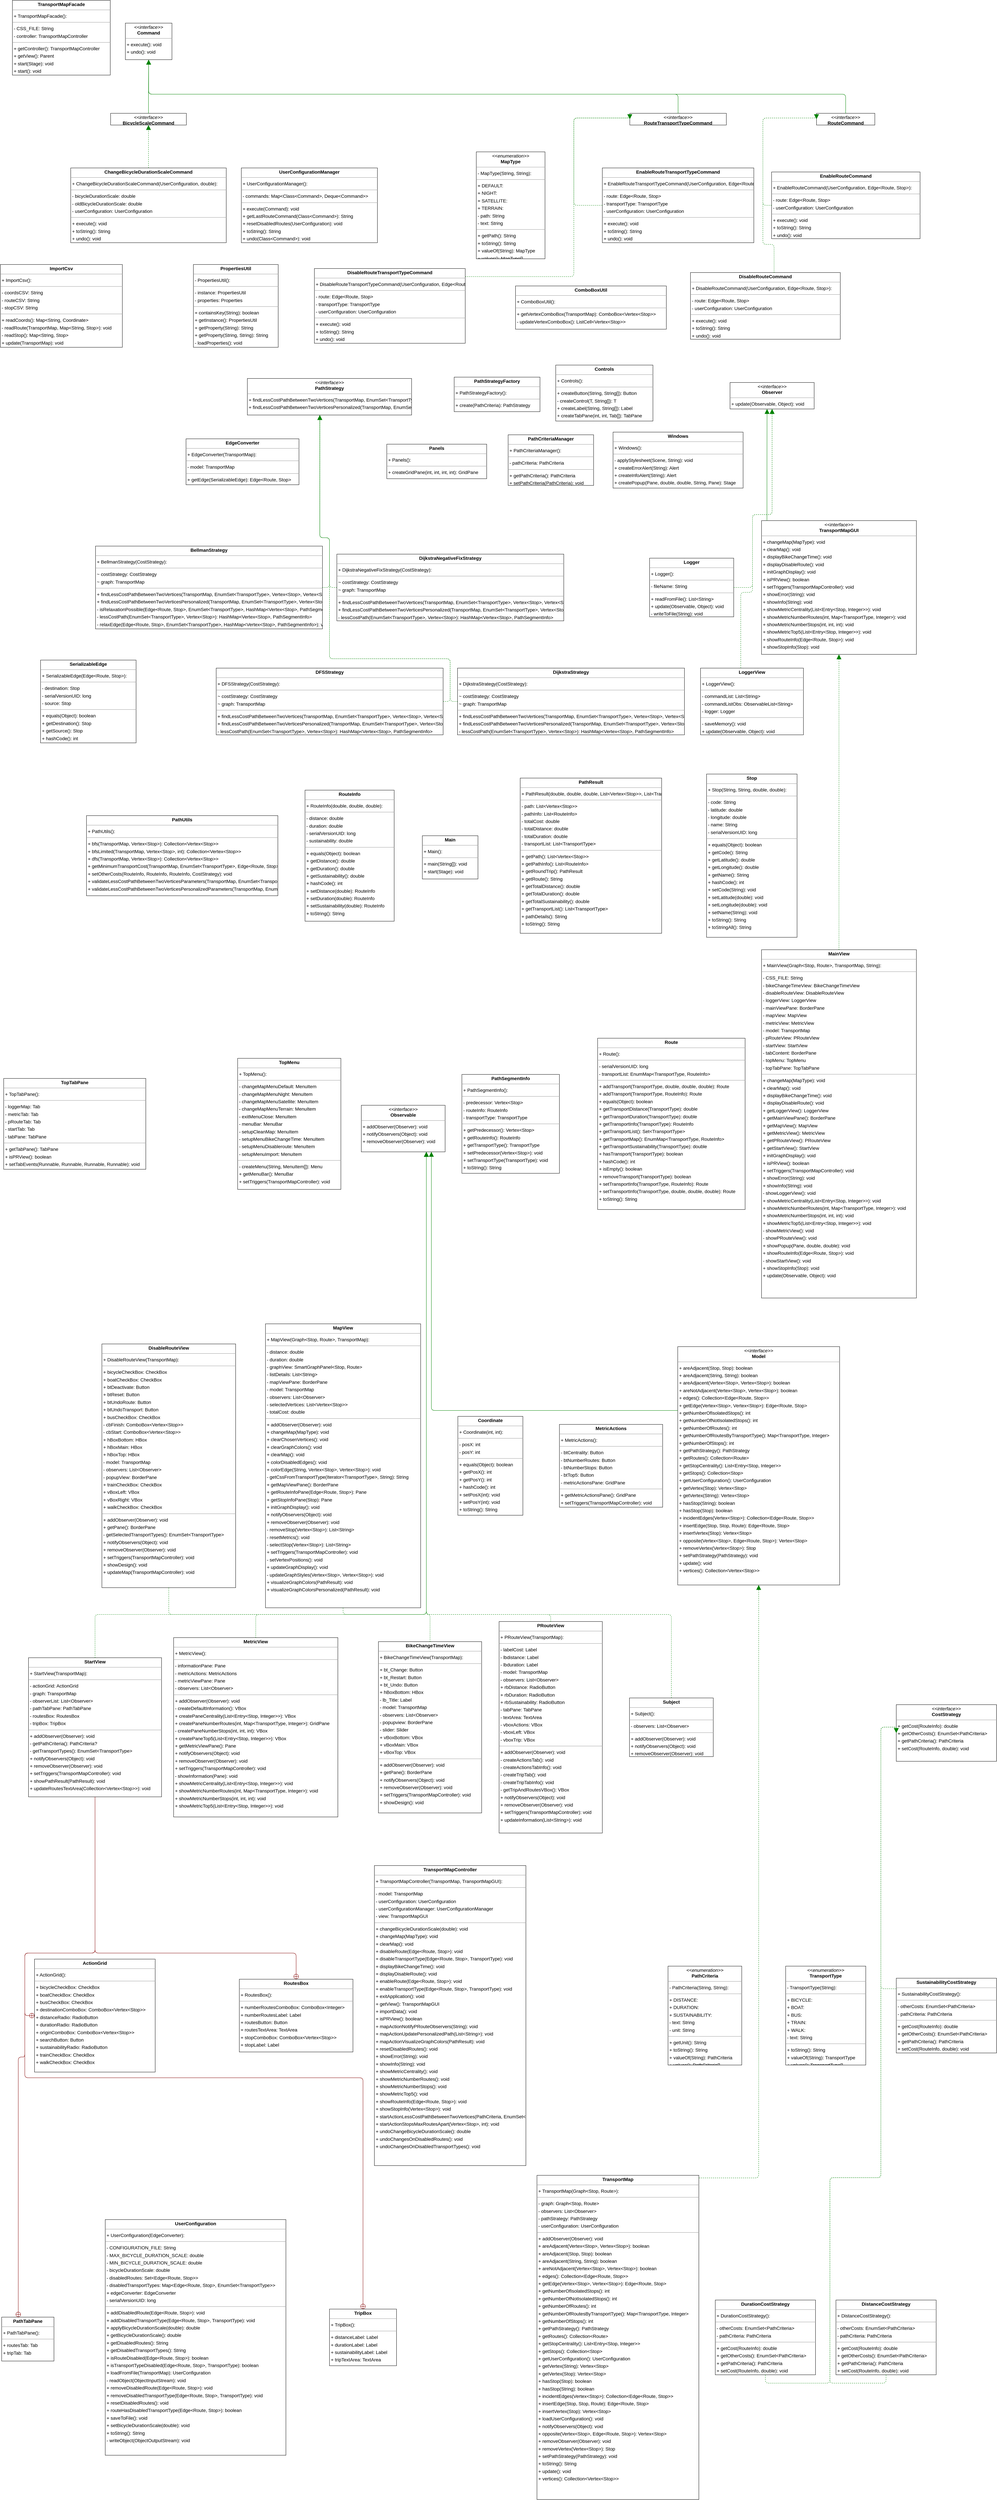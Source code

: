 <mxGraphModel dx="0" dy="0" grid="1" gridSize="10" guides="1" tooltips="1" connect="1" arrows="1" fold="1" page="0" pageScale="1" background="none" math="0" shadow="0">
  <root>
    <mxCell id="0" />
    <mxCell id="1" parent="0" />
    <mxCell id="node61" parent="1" vertex="1" value="&lt;p style=&quot;margin:0px;margin-top:4px;text-align:center;&quot;&gt;&lt;b&gt;ActionGrid&lt;/b&gt;&lt;/p&gt;&lt;hr size=&quot;1&quot;/&gt;&lt;p style=&quot;margin:0 0 0 4px;line-height:1.6;&quot;&gt;+ ActionGrid(): &lt;/p&gt;&lt;hr size=&quot;1&quot;/&gt;&lt;p style=&quot;margin:0 0 0 4px;line-height:1.6;&quot;&gt;+ bicycleCheckBox: CheckBox&lt;br/&gt;+ boatCheckBox: CheckBox&lt;br/&gt;+ busCheckBox: CheckBox&lt;br/&gt;+ destinationComboBox: ComboBox&amp;lt;Vertex&amp;lt;Stop&amp;gt;&amp;gt;&lt;br/&gt;+ distanceRadio: RadioButton&lt;br/&gt;+ durationRadio: RadioButton&lt;br/&gt;+ originComboBox: ComboBox&amp;lt;Vertex&amp;lt;Stop&amp;gt;&amp;gt;&lt;br/&gt;+ searchButton: Button&lt;br/&gt;+ sustainabilityRadio: RadioButton&lt;br/&gt;+ trainCheckBox: CheckBox&lt;br/&gt;+ walkCheckBox: CheckBox&lt;/p&gt;" style="verticalAlign=top;align=left;overflow=fill;fontSize=14;fontFamily=Helvetica;html=1;rounded=0;shadow=0;comic=0;labelBackgroundColor=none;strokeWidth=1;">
      <mxGeometry x="-74" y="5830" width="360" height="337" as="geometry" />
    </mxCell>
    <mxCell id="node6" parent="1" vertex="1" value="&lt;p style=&quot;margin:0px;margin-top:4px;text-align:center;&quot;&gt;&lt;b&gt;BellmanStrategy&lt;/b&gt;&lt;/p&gt;&lt;hr size=&quot;1&quot;/&gt;&lt;p style=&quot;margin:0 0 0 4px;line-height:1.6;&quot;&gt;+ BellmanStrategy(CostStrategy): &lt;/p&gt;&lt;hr size=&quot;1&quot;/&gt;&lt;p style=&quot;margin:0 0 0 4px;line-height:1.6;&quot;&gt;~ costStrategy: CostStrategy&lt;br/&gt;~ graph: TransportMap&lt;/p&gt;&lt;hr size=&quot;1&quot;/&gt;&lt;p style=&quot;margin:0 0 0 4px;line-height:1.6;&quot;&gt;+ findLessCostPathBetweenTwoVertices(TransportMap, EnumSet&amp;lt;TransportType&amp;gt;, Vertex&amp;lt;Stop&amp;gt;, Vertex&amp;lt;Stop&amp;gt;): PathResult&lt;br/&gt;+ findLessCostPathBetweenTwoVerticesPersonalized(TransportMap, EnumSet&amp;lt;TransportType&amp;gt;, Vertex&amp;lt;Stop&amp;gt;, Vertex&amp;lt;Stop&amp;gt;, Vertex&amp;lt;Stop&amp;gt;[]): PathResult&lt;br/&gt;- isRelaxationPossible(Edge&amp;lt;Route, Stop&amp;gt;, EnumSet&amp;lt;TransportType&amp;gt;, HashMap&amp;lt;Vertex&amp;lt;Stop&amp;gt;, PathSegmentInfo&amp;gt;): boolean&lt;br/&gt;- lessCostPath(EnumSet&amp;lt;TransportType&amp;gt;, Vertex&amp;lt;Stop&amp;gt;): HashMap&amp;lt;Vertex&amp;lt;Stop&amp;gt;, PathSegmentInfo&amp;gt;&lt;br/&gt;- relaxEdge(Edge&amp;lt;Route, Stop&amp;gt;, EnumSet&amp;lt;TransportType&amp;gt;, HashMap&amp;lt;Vertex&amp;lt;Stop&amp;gt;, PathSegmentInfo&amp;gt;): void&lt;/p&gt;" style="verticalAlign=top;align=left;overflow=fill;fontSize=14;fontFamily=Helvetica;html=1;rounded=0;shadow=0;comic=0;labelBackgroundColor=none;strokeWidth=1;">
      <mxGeometry x="108" y="1615" width="677" height="247" as="geometry" />
    </mxCell>
    <mxCell id="node35" parent="1" vertex="1" value="&lt;p style=&quot;margin:0px;margin-top:4px;text-align:center;&quot;&gt;&lt;i&gt;&amp;lt;&amp;lt;interface&amp;gt;&amp;gt;&lt;/i&gt;&lt;br/&gt;&lt;b&gt;BicycleScaleCommand&lt;/b&gt;&lt;/p&gt;&lt;hr size=&quot;1&quot;/&gt;" style="verticalAlign=top;align=left;overflow=fill;fontSize=14;fontFamily=Helvetica;html=1;rounded=0;shadow=0;comic=0;labelBackgroundColor=none;strokeWidth=1;">
      <mxGeometry x="153" y="324" width="226" height="35" as="geometry" />
    </mxCell>
    <mxCell id="node29" parent="1" vertex="1" value="&lt;p style=&quot;margin:0px;margin-top:4px;text-align:center;&quot;&gt;&lt;b&gt;BikeChangeTimeView&lt;/b&gt;&lt;/p&gt;&lt;hr size=&quot;1&quot;/&gt;&lt;p style=&quot;margin:0 0 0 4px;line-height:1.6;&quot;&gt;+ BikeChangeTimeView(TransportMap): &lt;/p&gt;&lt;hr size=&quot;1&quot;/&gt;&lt;p style=&quot;margin:0 0 0 4px;line-height:1.6;&quot;&gt;+ bt_Change: Button&lt;br/&gt;+ bt_Restart: Button&lt;br/&gt;+ bt_Undo: Button&lt;br/&gt;+ hBoxBottom: HBox&lt;br/&gt;- lb_Title: Label&lt;br/&gt;- model: TransportMap&lt;br/&gt;- observers: List&amp;lt;Observer&amp;gt;&lt;br/&gt;- popupview: BorderPane&lt;br/&gt;- slider: Slider&lt;br/&gt;+ vBoxBottom: VBox&lt;br/&gt;+ vBoxMain: VBox&lt;br/&gt;+ vBoxTop: VBox&lt;/p&gt;&lt;hr size=&quot;1&quot;/&gt;&lt;p style=&quot;margin:0 0 0 4px;line-height:1.6;&quot;&gt;+ addObserver(Observer): void&lt;br/&gt;+ getPane(): BorderPane&lt;br/&gt;+ notifyObservers(Object): void&lt;br/&gt;+ removeObserver(Observer): void&lt;br/&gt;+ setTriggers(TransportMapController): void&lt;br/&gt;+ showDesign(): void&lt;/p&gt;" style="verticalAlign=top;align=left;overflow=fill;fontSize=14;fontFamily=Helvetica;html=1;rounded=0;shadow=0;comic=0;labelBackgroundColor=none;strokeWidth=1;">
      <mxGeometry x="952" y="4883" width="308" height="511" as="geometry" />
    </mxCell>
    <mxCell id="node46" parent="1" vertex="1" value="&lt;p style=&quot;margin:0px;margin-top:4px;text-align:center;&quot;&gt;&lt;b&gt;ChangeBicycleDurationScaleCommand&lt;/b&gt;&lt;/p&gt;&lt;hr size=&quot;1&quot;/&gt;&lt;p style=&quot;margin:0 0 0 4px;line-height:1.6;&quot;&gt;+ ChangeBicycleDurationScaleCommand(UserConfiguration, double): &lt;/p&gt;&lt;hr size=&quot;1&quot;/&gt;&lt;p style=&quot;margin:0 0 0 4px;line-height:1.6;&quot;&gt;- bicycleDurationScale: double&lt;br/&gt;- oldBicycleDurationScale: double&lt;br/&gt;- userConfiguration: UserConfiguration&lt;/p&gt;&lt;hr size=&quot;1&quot;/&gt;&lt;p style=&quot;margin:0 0 0 4px;line-height:1.6;&quot;&gt;+ execute(): void&lt;br/&gt;+ toString(): String&lt;br/&gt;+ undo(): void&lt;/p&gt;" style="verticalAlign=top;align=left;overflow=fill;fontSize=14;fontFamily=Helvetica;html=1;rounded=0;shadow=0;comic=0;labelBackgroundColor=none;strokeWidth=1;">
      <mxGeometry x="34" y="487" width="464" height="223" as="geometry" />
    </mxCell>
    <mxCell id="node4" parent="1" vertex="1" value="&lt;p style=&quot;margin:0px;margin-top:4px;text-align:center;&quot;&gt;&lt;b&gt;ComboBoxUtil&lt;/b&gt;&lt;/p&gt;&lt;hr size=&quot;1&quot;/&gt;&lt;p style=&quot;margin:0 0 0 4px;line-height:1.6;&quot;&gt;+ ComboBoxUtil(): &lt;/p&gt;&lt;hr size=&quot;1&quot;/&gt;&lt;p style=&quot;margin:0 0 0 4px;line-height:1.6;&quot;&gt;+ getVertexComboBox(TransportMap): ComboBox&amp;lt;Vertex&amp;lt;Stop&amp;gt;&amp;gt;&lt;br/&gt;- updateVertexComboBox(): ListCell&amp;lt;Vertex&amp;lt;Stop&amp;gt;&amp;gt;&lt;/p&gt;" style="verticalAlign=top;align=left;overflow=fill;fontSize=14;fontFamily=Helvetica;html=1;rounded=0;shadow=0;comic=0;labelBackgroundColor=none;strokeWidth=1;">
      <mxGeometry x="1361" y="839" width="450" height="129" as="geometry" />
    </mxCell>
    <mxCell id="node36" parent="1" vertex="1" value="&lt;p style=&quot;margin:0px;margin-top:4px;text-align:center;&quot;&gt;&lt;i&gt;&amp;lt;&amp;lt;interface&amp;gt;&amp;gt;&lt;/i&gt;&lt;br/&gt;&lt;b&gt;Command&lt;/b&gt;&lt;/p&gt;&lt;hr size=&quot;1&quot;/&gt;&lt;p style=&quot;margin:0 0 0 4px;line-height:1.6;&quot;&gt;+ execute(): void&lt;br/&gt;+ undo(): void&lt;/p&gt;" style="verticalAlign=top;align=left;overflow=fill;fontSize=14;fontFamily=Helvetica;html=1;rounded=0;shadow=0;comic=0;labelBackgroundColor=none;strokeWidth=1;">
      <mxGeometry x="197" y="55" width="139" height="109" as="geometry" />
    </mxCell>
    <mxCell id="node14" parent="1" vertex="1" value="&lt;p style=&quot;margin:0px;margin-top:4px;text-align:center;&quot;&gt;&lt;b&gt;Controls&lt;/b&gt;&lt;/p&gt;&lt;hr size=&quot;1&quot;/&gt;&lt;p style=&quot;margin:0 0 0 4px;line-height:1.6;&quot;&gt;+ Controls(): &lt;/p&gt;&lt;hr size=&quot;1&quot;/&gt;&lt;p style=&quot;margin:0 0 0 4px;line-height:1.6;&quot;&gt;+ createButton(String, String[]): Button&lt;br/&gt;- createControl(T, String[]): T&lt;br/&gt;+ createLabel(String, String[]): Label&lt;br/&gt;+ createTabPane(int, int, Tab[]): TabPane&lt;/p&gt;" style="verticalAlign=top;align=left;overflow=fill;fontSize=14;fontFamily=Helvetica;html=1;rounded=0;shadow=0;comic=0;labelBackgroundColor=none;strokeWidth=1;">
      <mxGeometry x="1481" y="1075" width="290" height="167" as="geometry" />
    </mxCell>
    <mxCell id="node34" parent="1" vertex="1" value="&lt;p style=&quot;margin:0px;margin-top:4px;text-align:center;&quot;&gt;&lt;b&gt;Coordinate&lt;/b&gt;&lt;/p&gt;&lt;hr size=&quot;1&quot;/&gt;&lt;p style=&quot;margin:0 0 0 4px;line-height:1.6;&quot;&gt;+ Coordinate(int, int): &lt;/p&gt;&lt;hr size=&quot;1&quot;/&gt;&lt;p style=&quot;margin:0 0 0 4px;line-height:1.6;&quot;&gt;- posX: int&lt;br/&gt;- posY: int&lt;/p&gt;&lt;hr size=&quot;1&quot;/&gt;&lt;p style=&quot;margin:0 0 0 4px;line-height:1.6;&quot;&gt;+ equals(Object): boolean&lt;br/&gt;+ getPosX(): int&lt;br/&gt;+ getPosY(): int&lt;br/&gt;+ hashCode(): int&lt;br/&gt;+ setPosX(int): void&lt;br/&gt;+ setPosY(int): void&lt;br/&gt;+ toString(): String&lt;/p&gt;" style="verticalAlign=top;align=left;overflow=fill;fontSize=14;fontFamily=Helvetica;html=1;rounded=0;shadow=0;comic=0;labelBackgroundColor=none;strokeWidth=1;">
      <mxGeometry x="1189" y="4211" width="194" height="295" as="geometry" />
    </mxCell>
    <mxCell id="node5" parent="1" vertex="1" value="&lt;p style=&quot;margin:0px;margin-top:4px;text-align:center;&quot;&gt;&lt;i&gt;&amp;lt;&amp;lt;interface&amp;gt;&amp;gt;&lt;/i&gt;&lt;br/&gt;&lt;b&gt;CostStrategy&lt;/b&gt;&lt;/p&gt;&lt;hr size=&quot;1&quot;/&gt;&lt;p style=&quot;margin:0 0 0 4px;line-height:1.6;&quot;&gt;+ getCost(RouteInfo): double&lt;br/&gt;+ getOtherCosts(): EnumSet&amp;lt;PathCriteria&amp;gt;&lt;br/&gt;+ getPathCriteria(): PathCriteria&lt;br/&gt;+ setCost(RouteInfo, double): void&lt;/p&gt;" style="verticalAlign=top;align=left;overflow=fill;fontSize=14;fontFamily=Helvetica;html=1;rounded=0;shadow=0;comic=0;labelBackgroundColor=none;strokeWidth=1;">
      <mxGeometry x="2497" y="5071" width="299" height="169" as="geometry" />
    </mxCell>
    <mxCell id="node49" parent="1" vertex="1" value="&lt;p style=&quot;margin:0px;margin-top:4px;text-align:center;&quot;&gt;&lt;b&gt;DFSStrategy&lt;/b&gt;&lt;/p&gt;&lt;hr size=&quot;1&quot;/&gt;&lt;p style=&quot;margin:0 0 0 4px;line-height:1.6;&quot;&gt;+ DFSStrategy(CostStrategy): &lt;/p&gt;&lt;hr size=&quot;1&quot;/&gt;&lt;p style=&quot;margin:0 0 0 4px;line-height:1.6;&quot;&gt;~ costStrategy: CostStrategy&lt;br/&gt;~ graph: TransportMap&lt;/p&gt;&lt;hr size=&quot;1&quot;/&gt;&lt;p style=&quot;margin:0 0 0 4px;line-height:1.6;&quot;&gt;+ findLessCostPathBetweenTwoVertices(TransportMap, EnumSet&amp;lt;TransportType&amp;gt;, Vertex&amp;lt;Stop&amp;gt;, Vertex&amp;lt;Stop&amp;gt;): PathResult&lt;br/&gt;+ findLessCostPathBetweenTwoVerticesPersonalized(TransportMap, EnumSet&amp;lt;TransportType&amp;gt;, Vertex&amp;lt;Stop&amp;gt;, Vertex&amp;lt;Stop&amp;gt;, Vertex&amp;lt;Stop&amp;gt;[]): PathResult&lt;br/&gt;- lessCostPath(EnumSet&amp;lt;TransportType&amp;gt;, Vertex&amp;lt;Stop&amp;gt;): HashMap&amp;lt;Vertex&amp;lt;Stop&amp;gt;, PathSegmentInfo&amp;gt;&lt;/p&gt;" style="verticalAlign=top;align=left;overflow=fill;fontSize=14;fontFamily=Helvetica;html=1;rounded=0;shadow=0;comic=0;labelBackgroundColor=none;strokeWidth=1;">
      <mxGeometry x="468" y="1979" width="677" height="199" as="geometry" />
    </mxCell>
    <mxCell id="node54" parent="1" vertex="1" value="&lt;p style=&quot;margin:0px;margin-top:4px;text-align:center;&quot;&gt;&lt;b&gt;DijkstraNegativeFixStrategy&lt;/b&gt;&lt;/p&gt;&lt;hr size=&quot;1&quot;/&gt;&lt;p style=&quot;margin:0 0 0 4px;line-height:1.6;&quot;&gt;+ DijkstraNegativeFixStrategy(CostStrategy): &lt;/p&gt;&lt;hr size=&quot;1&quot;/&gt;&lt;p style=&quot;margin:0 0 0 4px;line-height:1.6;&quot;&gt;~ costStrategy: CostStrategy&lt;br/&gt;~ graph: TransportMap&lt;/p&gt;&lt;hr size=&quot;1&quot;/&gt;&lt;p style=&quot;margin:0 0 0 4px;line-height:1.6;&quot;&gt;+ findLessCostPathBetweenTwoVertices(TransportMap, EnumSet&amp;lt;TransportType&amp;gt;, Vertex&amp;lt;Stop&amp;gt;, Vertex&amp;lt;Stop&amp;gt;): PathResult&lt;br/&gt;+ findLessCostPathBetweenTwoVerticesPersonalized(TransportMap, EnumSet&amp;lt;TransportType&amp;gt;, Vertex&amp;lt;Stop&amp;gt;, Vertex&amp;lt;Stop&amp;gt;, Vertex&amp;lt;Stop&amp;gt;[]): PathResult&lt;br/&gt;- lessCostPath(EnumSet&amp;lt;TransportType&amp;gt;, Vertex&amp;lt;Stop&amp;gt;): HashMap&amp;lt;Vertex&amp;lt;Stop&amp;gt;, PathSegmentInfo&amp;gt;&lt;/p&gt;" style="verticalAlign=top;align=left;overflow=fill;fontSize=14;fontFamily=Helvetica;html=1;rounded=0;shadow=0;comic=0;labelBackgroundColor=none;strokeWidth=1;">
      <mxGeometry x="828" y="1639" width="677" height="199" as="geometry" />
    </mxCell>
    <mxCell id="node58" parent="1" vertex="1" value="&lt;p style=&quot;margin:0px;margin-top:4px;text-align:center;&quot;&gt;&lt;b&gt;DijkstraStrategy&lt;/b&gt;&lt;/p&gt;&lt;hr size=&quot;1&quot;/&gt;&lt;p style=&quot;margin:0 0 0 4px;line-height:1.6;&quot;&gt;+ DijkstraStrategy(CostStrategy): &lt;/p&gt;&lt;hr size=&quot;1&quot;/&gt;&lt;p style=&quot;margin:0 0 0 4px;line-height:1.6;&quot;&gt;~ costStrategy: CostStrategy&lt;br/&gt;~ graph: TransportMap&lt;/p&gt;&lt;hr size=&quot;1&quot;/&gt;&lt;p style=&quot;margin:0 0 0 4px;line-height:1.6;&quot;&gt;+ findLessCostPathBetweenTwoVertices(TransportMap, EnumSet&amp;lt;TransportType&amp;gt;, Vertex&amp;lt;Stop&amp;gt;, Vertex&amp;lt;Stop&amp;gt;): PathResult&lt;br/&gt;+ findLessCostPathBetweenTwoVerticesPersonalized(TransportMap, EnumSet&amp;lt;TransportType&amp;gt;, Vertex&amp;lt;Stop&amp;gt;, Vertex&amp;lt;Stop&amp;gt;, Vertex&amp;lt;Stop&amp;gt;[]): PathResult&lt;br/&gt;- lessCostPath(EnumSet&amp;lt;TransportType&amp;gt;, Vertex&amp;lt;Stop&amp;gt;): HashMap&amp;lt;Vertex&amp;lt;Stop&amp;gt;, PathSegmentInfo&amp;gt;&lt;/p&gt;" style="verticalAlign=top;align=left;overflow=fill;fontSize=14;fontFamily=Helvetica;html=1;rounded=0;shadow=0;comic=0;labelBackgroundColor=none;strokeWidth=1;">
      <mxGeometry x="1188" y="1979" width="677" height="199" as="geometry" />
    </mxCell>
    <mxCell id="node43" parent="1" vertex="1" value="&lt;p style=&quot;margin:0px;margin-top:4px;text-align:center;&quot;&gt;&lt;b&gt;DisableRouteCommand&lt;/b&gt;&lt;/p&gt;&lt;hr size=&quot;1&quot;/&gt;&lt;p style=&quot;margin:0 0 0 4px;line-height:1.6;&quot;&gt;+ DisableRouteCommand(UserConfiguration, Edge&amp;lt;Route, Stop&amp;gt;): &lt;/p&gt;&lt;hr size=&quot;1&quot;/&gt;&lt;p style=&quot;margin:0 0 0 4px;line-height:1.6;&quot;&gt;- route: Edge&amp;lt;Route, Stop&amp;gt;&lt;br/&gt;- userConfiguration: UserConfiguration&lt;/p&gt;&lt;hr size=&quot;1&quot;/&gt;&lt;p style=&quot;margin:0 0 0 4px;line-height:1.6;&quot;&gt;+ execute(): void&lt;br/&gt;+ toString(): String&lt;br/&gt;+ undo(): void&lt;/p&gt;" style="verticalAlign=top;align=left;overflow=fill;fontSize=14;fontFamily=Helvetica;html=1;rounded=0;shadow=0;comic=0;labelBackgroundColor=none;strokeWidth=1;">
      <mxGeometry x="1883" y="799" width="447" height="199" as="geometry" />
    </mxCell>
    <mxCell id="node50" parent="1" vertex="1" value="&lt;p style=&quot;margin:0px;margin-top:4px;text-align:center;&quot;&gt;&lt;b&gt;DisableRouteTransportTypeCommand&lt;/b&gt;&lt;/p&gt;&lt;hr size=&quot;1&quot;/&gt;&lt;p style=&quot;margin:0 0 0 4px;line-height:1.6;&quot;&gt;+ DisableRouteTransportTypeCommand(UserConfiguration, Edge&amp;lt;Route, Stop&amp;gt;, TransportType): &lt;/p&gt;&lt;hr size=&quot;1&quot;/&gt;&lt;p style=&quot;margin:0 0 0 4px;line-height:1.6;&quot;&gt;- route: Edge&amp;lt;Route, Stop&amp;gt;&lt;br/&gt;- transportType: TransportType&lt;br/&gt;- userConfiguration: UserConfiguration&lt;/p&gt;&lt;hr size=&quot;1&quot;/&gt;&lt;p style=&quot;margin:0 0 0 4px;line-height:1.6;&quot;&gt;+ execute(): void&lt;br/&gt;+ toString(): String&lt;br/&gt;+ undo(): void&lt;/p&gt;" style="verticalAlign=top;align=left;overflow=fill;fontSize=14;fontFamily=Helvetica;html=1;rounded=0;shadow=0;comic=0;labelBackgroundColor=none;strokeWidth=1;">
      <mxGeometry x="761" y="787" width="450" height="223" as="geometry" />
    </mxCell>
    <mxCell id="node7" parent="1" vertex="1" value="&lt;p style=&quot;margin:0px;margin-top:4px;text-align:center;&quot;&gt;&lt;b&gt;DisableRouteView&lt;/b&gt;&lt;/p&gt;&lt;hr size=&quot;1&quot;/&gt;&lt;p style=&quot;margin:0 0 0 4px;line-height:1.6;&quot;&gt;+ DisableRouteView(TransportMap): &lt;/p&gt;&lt;hr size=&quot;1&quot;/&gt;&lt;p style=&quot;margin:0 0 0 4px;line-height:1.6;&quot;&gt;+ bicycleCheckBox: CheckBox&lt;br/&gt;+ boatCheckBox: CheckBox&lt;br/&gt;+ btDeactivate: Button&lt;br/&gt;+ btReset: Button&lt;br/&gt;+ btUndoRoute: Button&lt;br/&gt;+ btUndoTransport: Button&lt;br/&gt;+ busCheckBox: CheckBox&lt;br/&gt;- cbFinish: ComboBox&amp;lt;Vertex&amp;lt;Stop&amp;gt;&amp;gt;&lt;br/&gt;- cbStart: ComboBox&amp;lt;Vertex&amp;lt;Stop&amp;gt;&amp;gt;&lt;br/&gt;+ hBoxBottom: HBox&lt;br/&gt;+ hBoxMain: HBox&lt;br/&gt;+ hBoxTop: HBox&lt;br/&gt;- model: TransportMap&lt;br/&gt;- observers: List&amp;lt;Observer&amp;gt;&lt;br/&gt;- popupView: BorderPane&lt;br/&gt;+ trainCheckBox: CheckBox&lt;br/&gt;+ vBoxLeft: VBox&lt;br/&gt;+ vBoxRight: VBox&lt;br/&gt;+ walkCheckBox: CheckBox&lt;/p&gt;&lt;hr size=&quot;1&quot;/&gt;&lt;p style=&quot;margin:0 0 0 4px;line-height:1.6;&quot;&gt;+ addObserver(Observer): void&lt;br/&gt;+ getPane(): BorderPane&lt;br/&gt;- getSelectedTransportTypes(): EnumSet&amp;lt;TransportType&amp;gt;&lt;br/&gt;+ notifyObservers(Object): void&lt;br/&gt;+ removeObserver(Observer): void&lt;br/&gt;+ setTriggers(TransportMapController): void&lt;br/&gt;+ showDesign(): void&lt;br/&gt;+ updateMap(TransportMapController): void&lt;/p&gt;" style="verticalAlign=top;align=left;overflow=fill;fontSize=14;fontFamily=Helvetica;html=1;rounded=0;shadow=0;comic=0;labelBackgroundColor=none;strokeWidth=1;">
      <mxGeometry x="127" y="3995" width="399" height="727" as="geometry" />
    </mxCell>
    <mxCell id="node42" parent="1" vertex="1" value="&lt;p style=&quot;margin:0px;margin-top:4px;text-align:center;&quot;&gt;&lt;b&gt;DistanceCostStrategy&lt;/b&gt;&lt;/p&gt;&lt;hr size=&quot;1&quot;/&gt;&lt;p style=&quot;margin:0 0 0 4px;line-height:1.6;&quot;&gt;+ DistanceCostStrategy(): &lt;/p&gt;&lt;hr size=&quot;1&quot;/&gt;&lt;p style=&quot;margin:0 0 0 4px;line-height:1.6;&quot;&gt;- otherCosts: EnumSet&amp;lt;PathCriteria&amp;gt;&lt;br/&gt;- pathCriteria: PathCriteria&lt;/p&gt;&lt;hr size=&quot;1&quot;/&gt;&lt;p style=&quot;margin:0 0 0 4px;line-height:1.6;&quot;&gt;+ getCost(RouteInfo): double&lt;br/&gt;+ getOtherCosts(): EnumSet&amp;lt;PathCriteria&amp;gt;&lt;br/&gt;+ getPathCriteria(): PathCriteria&lt;br/&gt;+ setCost(RouteInfo, double): void&lt;/p&gt;" style="verticalAlign=top;align=left;overflow=fill;fontSize=14;fontFamily=Helvetica;html=1;rounded=0;shadow=0;comic=0;labelBackgroundColor=none;strokeWidth=1;">
      <mxGeometry x="2317" y="6847" width="299" height="223" as="geometry" />
    </mxCell>
    <mxCell id="node12" parent="1" vertex="1" value="&lt;p style=&quot;margin:0px;margin-top:4px;text-align:center;&quot;&gt;&lt;b&gt;DurationCostStrategy&lt;/b&gt;&lt;/p&gt;&lt;hr size=&quot;1&quot;/&gt;&lt;p style=&quot;margin:0 0 0 4px;line-height:1.6;&quot;&gt;+ DurationCostStrategy(): &lt;/p&gt;&lt;hr size=&quot;1&quot;/&gt;&lt;p style=&quot;margin:0 0 0 4px;line-height:1.6;&quot;&gt;- otherCosts: EnumSet&amp;lt;PathCriteria&amp;gt;&lt;br/&gt;- pathCriteria: PathCriteria&lt;/p&gt;&lt;hr size=&quot;1&quot;/&gt;&lt;p style=&quot;margin:0 0 0 4px;line-height:1.6;&quot;&gt;+ getCost(RouteInfo): double&lt;br/&gt;+ getOtherCosts(): EnumSet&amp;lt;PathCriteria&amp;gt;&lt;br/&gt;+ getPathCriteria(): PathCriteria&lt;br/&gt;+ setCost(RouteInfo, double): void&lt;/p&gt;" style="verticalAlign=top;align=left;overflow=fill;fontSize=14;fontFamily=Helvetica;html=1;rounded=0;shadow=0;comic=0;labelBackgroundColor=none;strokeWidth=1;">
      <mxGeometry x="1957" y="6847" width="299" height="223" as="geometry" />
    </mxCell>
    <mxCell id="node56" parent="1" vertex="1" value="&lt;p style=&quot;margin:0px;margin-top:4px;text-align:center;&quot;&gt;&lt;b&gt;EdgeConverter&lt;/b&gt;&lt;/p&gt;&lt;hr size=&quot;1&quot;/&gt;&lt;p style=&quot;margin:0 0 0 4px;line-height:1.6;&quot;&gt;+ EdgeConverter(TransportMap): &lt;/p&gt;&lt;hr size=&quot;1&quot;/&gt;&lt;p style=&quot;margin:0 0 0 4px;line-height:1.6;&quot;&gt;- model: TransportMap&lt;/p&gt;&lt;hr size=&quot;1&quot;/&gt;&lt;p style=&quot;margin:0 0 0 4px;line-height:1.6;&quot;&gt;+ getEdge(SerializableEdge): Edge&amp;lt;Route, Stop&amp;gt;&lt;/p&gt;" style="verticalAlign=top;align=left;overflow=fill;fontSize=14;fontFamily=Helvetica;html=1;rounded=0;shadow=0;comic=0;labelBackgroundColor=none;strokeWidth=1;">
      <mxGeometry x="378" y="1295" width="337" height="137" as="geometry" />
    </mxCell>
    <mxCell id="node0" parent="1" vertex="1" value="&lt;p style=&quot;margin:0px;margin-top:4px;text-align:center;&quot;&gt;&lt;b&gt;EnableRouteCommand&lt;/b&gt;&lt;/p&gt;&lt;hr size=&quot;1&quot;/&gt;&lt;p style=&quot;margin:0 0 0 4px;line-height:1.6;&quot;&gt;+ EnableRouteCommand(UserConfiguration, Edge&amp;lt;Route, Stop&amp;gt;): &lt;/p&gt;&lt;hr size=&quot;1&quot;/&gt;&lt;p style=&quot;margin:0 0 0 4px;line-height:1.6;&quot;&gt;- route: Edge&amp;lt;Route, Stop&amp;gt;&lt;br/&gt;- userConfiguration: UserConfiguration&lt;/p&gt;&lt;hr size=&quot;1&quot;/&gt;&lt;p style=&quot;margin:0 0 0 4px;line-height:1.6;&quot;&gt;+ execute(): void&lt;br/&gt;+ toString(): String&lt;br/&gt;+ undo(): void&lt;/p&gt;" style="verticalAlign=top;align=left;overflow=fill;fontSize=14;fontFamily=Helvetica;html=1;rounded=0;shadow=0;comic=0;labelBackgroundColor=none;strokeWidth=1;">
      <mxGeometry x="2125" y="499" width="443" height="199" as="geometry" />
    </mxCell>
    <mxCell id="node33" parent="1" vertex="1" value="&lt;p style=&quot;margin:0px;margin-top:4px;text-align:center;&quot;&gt;&lt;b&gt;EnableRouteTransportTypeCommand&lt;/b&gt;&lt;/p&gt;&lt;hr size=&quot;1&quot;/&gt;&lt;p style=&quot;margin:0 0 0 4px;line-height:1.6;&quot;&gt;+ EnableRouteTransportTypeCommand(UserConfiguration, Edge&amp;lt;Route, Stop&amp;gt;, TransportType): &lt;/p&gt;&lt;hr size=&quot;1&quot;/&gt;&lt;p style=&quot;margin:0 0 0 4px;line-height:1.6;&quot;&gt;- route: Edge&amp;lt;Route, Stop&amp;gt;&lt;br/&gt;- transportType: TransportType&lt;br/&gt;- userConfiguration: UserConfiguration&lt;/p&gt;&lt;hr size=&quot;1&quot;/&gt;&lt;p style=&quot;margin:0 0 0 4px;line-height:1.6;&quot;&gt;+ execute(): void&lt;br/&gt;+ toString(): String&lt;br/&gt;+ undo(): void&lt;/p&gt;" style="verticalAlign=top;align=left;overflow=fill;fontSize=14;fontFamily=Helvetica;html=1;rounded=0;shadow=0;comic=0;labelBackgroundColor=none;strokeWidth=1;">
      <mxGeometry x="1620" y="487" width="452" height="223" as="geometry" />
    </mxCell>
    <mxCell id="node59" parent="1" vertex="1" value="&lt;p style=&quot;margin:0px;margin-top:4px;text-align:center;&quot;&gt;&lt;b&gt;ImportCsv&lt;/b&gt;&lt;/p&gt;&lt;hr size=&quot;1&quot;/&gt;&lt;p style=&quot;margin:0 0 0 4px;line-height:1.6;&quot;&gt;+ ImportCsv(): &lt;/p&gt;&lt;hr size=&quot;1&quot;/&gt;&lt;p style=&quot;margin:0 0 0 4px;line-height:1.6;&quot;&gt;- coordsCSV: String&lt;br/&gt;- routeCSV: String&lt;br/&gt;- stopCSV: String&lt;/p&gt;&lt;hr size=&quot;1&quot;/&gt;&lt;p style=&quot;margin:0 0 0 4px;line-height:1.6;&quot;&gt;+ readCoords(): Map&amp;lt;String, Coordinate&amp;gt;&lt;br/&gt;- readRoute(TransportMap, Map&amp;lt;String, Stop&amp;gt;): void&lt;br/&gt;- readStop(): Map&amp;lt;String, Stop&amp;gt;&lt;br/&gt;+ update(TransportMap): void&lt;/p&gt;" style="verticalAlign=top;align=left;overflow=fill;fontSize=14;fontFamily=Helvetica;html=1;rounded=0;shadow=0;comic=0;labelBackgroundColor=none;strokeWidth=1;">
      <mxGeometry x="-176" y="775" width="364" height="247" as="geometry" />
    </mxCell>
    <mxCell id="node1" parent="1" vertex="1" value="&lt;p style=&quot;margin:0px;margin-top:4px;text-align:center;&quot;&gt;&lt;b&gt;Logger&lt;/b&gt;&lt;/p&gt;&lt;hr size=&quot;1&quot;/&gt;&lt;p style=&quot;margin:0 0 0 4px;line-height:1.6;&quot;&gt;+ Logger(): &lt;/p&gt;&lt;hr size=&quot;1&quot;/&gt;&lt;p style=&quot;margin:0 0 0 4px;line-height:1.6;&quot;&gt;- fileName: String&lt;/p&gt;&lt;hr size=&quot;1&quot;/&gt;&lt;p style=&quot;margin:0 0 0 4px;line-height:1.6;&quot;&gt;+ readFromFile(): List&amp;lt;String&amp;gt;&lt;br/&gt;+ update(Observable, Object): void&lt;br/&gt;- writeToFile(String): void&lt;/p&gt;" style="verticalAlign=top;align=left;overflow=fill;fontSize=14;fontFamily=Helvetica;html=1;rounded=0;shadow=0;comic=0;labelBackgroundColor=none;strokeWidth=1;">
      <mxGeometry x="1761" y="1651" width="251" height="175" as="geometry" />
    </mxCell>
    <mxCell id="node16" parent="1" vertex="1" value="&lt;p style=&quot;margin:0px;margin-top:4px;text-align:center;&quot;&gt;&lt;b&gt;LoggerView&lt;/b&gt;&lt;/p&gt;&lt;hr size=&quot;1&quot;/&gt;&lt;p style=&quot;margin:0 0 0 4px;line-height:1.6;&quot;&gt;+ LoggerView(): &lt;/p&gt;&lt;hr size=&quot;1&quot;/&gt;&lt;p style=&quot;margin:0 0 0 4px;line-height:1.6;&quot;&gt;- commandList: List&amp;lt;String&amp;gt;&lt;br/&gt;- commandListObs: ObservableList&amp;lt;String&amp;gt;&lt;br/&gt;- logger: Logger&lt;/p&gt;&lt;hr size=&quot;1&quot;/&gt;&lt;p style=&quot;margin:0 0 0 4px;line-height:1.6;&quot;&gt;- saveMemory(): void&lt;br/&gt;+ update(Observable, Object): void&lt;/p&gt;" style="verticalAlign=top;align=left;overflow=fill;fontSize=14;fontFamily=Helvetica;html=1;rounded=0;shadow=0;comic=0;labelBackgroundColor=none;strokeWidth=1;">
      <mxGeometry x="1913" y="1979" width="307" height="199" as="geometry" />
    </mxCell>
    <mxCell id="node25" parent="1" vertex="1" value="&lt;p style=&quot;margin:0px;margin-top:4px;text-align:center;&quot;&gt;&lt;b&gt;Main&lt;/b&gt;&lt;/p&gt;&lt;hr size=&quot;1&quot;/&gt;&lt;p style=&quot;margin:0 0 0 4px;line-height:1.6;&quot;&gt;+ Main(): &lt;/p&gt;&lt;hr size=&quot;1&quot;/&gt;&lt;p style=&quot;margin:0 0 0 4px;line-height:1.6;&quot;&gt;+ main(String[]): void&lt;br/&gt;+ start(Stage): void&lt;/p&gt;" style="verticalAlign=top;align=left;overflow=fill;fontSize=14;fontFamily=Helvetica;html=1;rounded=0;shadow=0;comic=0;labelBackgroundColor=none;strokeWidth=1;">
      <mxGeometry x="1083" y="2479" width="166" height="129" as="geometry" />
    </mxCell>
    <mxCell id="node57" parent="1" vertex="1" value="&lt;p style=&quot;margin:0px;margin-top:4px;text-align:center;&quot;&gt;&lt;b&gt;MainView&lt;/b&gt;&lt;/p&gt;&lt;hr size=&quot;1&quot;/&gt;&lt;p style=&quot;margin:0 0 0 4px;line-height:1.6;&quot;&gt;+ MainView(Graph&amp;lt;Stop, Route&amp;gt;, TransportMap, String): &lt;/p&gt;&lt;hr size=&quot;1&quot;/&gt;&lt;p style=&quot;margin:0 0 0 4px;line-height:1.6;&quot;&gt;- CSS_FILE: String&lt;br/&gt;- bikeChangeTimeView: BikeChangeTimeView&lt;br/&gt;- disableRouteView: DisableRouteView&lt;br/&gt;- loggerView: LoggerView&lt;br/&gt;- mainViewPane: BorderPane&lt;br/&gt;- mapView: MapView&lt;br/&gt;- metricView: MetricView&lt;br/&gt;- model: TransportMap&lt;br/&gt;- pRouteView: PRouteView&lt;br/&gt;- startView: StartView&lt;br/&gt;- tabContent: BorderPane&lt;br/&gt;- topMenu: TopMenu&lt;br/&gt;- topTabPane: TopTabPane&lt;/p&gt;&lt;hr size=&quot;1&quot;/&gt;&lt;p style=&quot;margin:0 0 0 4px;line-height:1.6;&quot;&gt;+ changeMap(MapType): void&lt;br/&gt;+ clearMap(): void&lt;br/&gt;+ displayBikeChangeTime(): void&lt;br/&gt;+ displayDisableRoute(): void&lt;br/&gt;+ getLoggerView(): LoggerView&lt;br/&gt;+ getMainViewPane(): BorderPane&lt;br/&gt;+ getMapView(): MapView&lt;br/&gt;+ getMetricView(): MetricView&lt;br/&gt;+ getPRouteView(): PRouteView&lt;br/&gt;+ getStartView(): StartView&lt;br/&gt;+ initGraphDisplay(): void&lt;br/&gt;+ isPRView(): boolean&lt;br/&gt;+ setTriggers(TransportMapController): void&lt;br/&gt;+ showError(String): void&lt;br/&gt;+ showInfo(String): void&lt;br/&gt;- showLoggerView(): void&lt;br/&gt;+ showMetricCentrality(List&amp;lt;Entry&amp;lt;Stop, Integer&amp;gt;&amp;gt;): void&lt;br/&gt;+ showMetricNumberRoutes(int, Map&amp;lt;TransportType, Integer&amp;gt;): void&lt;br/&gt;+ showMetricNumberStops(int, int, int): void&lt;br/&gt;+ showMetricTop5(List&amp;lt;Entry&amp;lt;Stop, Integer&amp;gt;&amp;gt;): void&lt;br/&gt;- showMetricView(): void&lt;br/&gt;- showPRouteView(): void&lt;br/&gt;+ showPopup(Pane, double, double): void&lt;br/&gt;+ showRouteInfo(Edge&amp;lt;Route, Stop&amp;gt;): void&lt;br/&gt;- showStartView(): void&lt;br/&gt;+ showStopInfo(Stop): void&lt;br/&gt;+ update(Observable, Object): void&lt;/p&gt;" style="verticalAlign=top;align=left;overflow=fill;fontSize=14;fontFamily=Helvetica;html=1;rounded=0;shadow=0;comic=0;labelBackgroundColor=none;strokeWidth=1;">
      <mxGeometry x="2095" y="2819" width="462" height="1039" as="geometry" />
    </mxCell>
    <mxCell id="node8" parent="1" vertex="1" value="&lt;p style=&quot;margin:0px;margin-top:4px;text-align:center;&quot;&gt;&lt;i&gt;&amp;lt;&amp;lt;enumeration&amp;gt;&amp;gt;&lt;/i&gt;&lt;br/&gt;&lt;b&gt;MapType&lt;/b&gt;&lt;/p&gt;&lt;hr size=&quot;1&quot;/&gt;&lt;p style=&quot;margin:0 0 0 4px;line-height:1.6;&quot;&gt;- MapType(String, String): &lt;/p&gt;&lt;hr size=&quot;1&quot;/&gt;&lt;p style=&quot;margin:0 0 0 4px;line-height:1.6;&quot;&gt;+ DEFAULT: &lt;br/&gt;+ NIGHT: &lt;br/&gt;+ SATELLITE: &lt;br/&gt;+ TERRAIN: &lt;br/&gt;- path: String&lt;br/&gt;- text: String&lt;/p&gt;&lt;hr size=&quot;1&quot;/&gt;&lt;p style=&quot;margin:0 0 0 4px;line-height:1.6;&quot;&gt;+ getPath(): String&lt;br/&gt;+ toString(): String&lt;br/&gt;+ valueOf(String): MapType&lt;br/&gt;+ values(): MapType[]&lt;/p&gt;" style="verticalAlign=top;align=left;overflow=fill;fontSize=14;fontFamily=Helvetica;html=1;rounded=0;shadow=0;comic=0;labelBackgroundColor=none;strokeWidth=1;">
      <mxGeometry x="1244" y="439" width="205" height="319" as="geometry" />
    </mxCell>
    <mxCell id="node24" parent="1" vertex="1" value="&lt;p style=&quot;margin:0px;margin-top:4px;text-align:center;&quot;&gt;&lt;b&gt;MapView&lt;/b&gt;&lt;/p&gt;&lt;hr size=&quot;1&quot;/&gt;&lt;p style=&quot;margin:0 0 0 4px;line-height:1.6;&quot;&gt;+ MapView(Graph&amp;lt;Stop, Route&amp;gt;, TransportMap): &lt;/p&gt;&lt;hr size=&quot;1&quot;/&gt;&lt;p style=&quot;margin:0 0 0 4px;line-height:1.6;&quot;&gt;- distance: double&lt;br/&gt;- duration: double&lt;br/&gt;- graphView: SmartGraphPanel&amp;lt;Stop, Route&amp;gt;&lt;br/&gt;- listDetails: List&amp;lt;String&amp;gt;&lt;br/&gt;- mapViewPane: BorderPane&lt;br/&gt;- model: TransportMap&lt;br/&gt;- observers: List&amp;lt;Observer&amp;gt;&lt;br/&gt;- selectedVertices: List&amp;lt;Vertex&amp;lt;Stop&amp;gt;&amp;gt;&lt;br/&gt;- totalCost: double&lt;/p&gt;&lt;hr size=&quot;1&quot;/&gt;&lt;p style=&quot;margin:0 0 0 4px;line-height:1.6;&quot;&gt;+ addObserver(Observer): void&lt;br/&gt;+ changeMap(MapType): void&lt;br/&gt;+ clearChosenVertices(): void&lt;br/&gt;+ clearGraphColors(): void&lt;br/&gt;+ clearMap(): void&lt;br/&gt;+ colorDisabledEdges(): void&lt;br/&gt;+ colorEdge(String, Vertex&amp;lt;Stop&amp;gt;, Vertex&amp;lt;Stop&amp;gt;): void&lt;br/&gt;- getCssFromTransportType(Iterator&amp;lt;TransportType&amp;gt;, String): String&lt;br/&gt;+ getMapViewPane(): BorderPane&lt;br/&gt;+ getRouteInfoPane(Edge&amp;lt;Route, Stop&amp;gt;): Pane&lt;br/&gt;+ getStopInfoPane(Stop): Pane&lt;br/&gt;+ initGraphDisplay(): void&lt;br/&gt;+ notifyObservers(Object): void&lt;br/&gt;+ removeObserver(Observer): void&lt;br/&gt;- removeStop(Vertex&amp;lt;Stop&amp;gt;): List&amp;lt;String&amp;gt;&lt;br/&gt;- resetMetrics(): void&lt;br/&gt;- selectStop(Vertex&amp;lt;Stop&amp;gt;): List&amp;lt;String&amp;gt;&lt;br/&gt;+ setTriggers(TransportMapController): void&lt;br/&gt;- setVertexPositions(): void&lt;br/&gt;+ updateGraphDisplay(): void&lt;br/&gt;- updateGraphStyles(Vertex&amp;lt;Stop&amp;gt;, Vertex&amp;lt;Stop&amp;gt;): void&lt;br/&gt;+ visualizeGraphColors(PathResult): void&lt;br/&gt;+ visualizeGraphColorsPersonalized(PathResult): void&lt;/p&gt;" style="verticalAlign=top;align=left;overflow=fill;fontSize=14;fontFamily=Helvetica;html=1;rounded=0;shadow=0;comic=0;labelBackgroundColor=none;strokeWidth=1;">
      <mxGeometry x="615" y="3935" width="463" height="847" as="geometry" />
    </mxCell>
    <mxCell id="node10" parent="1" vertex="1" value="&lt;p style=&quot;margin:0px;margin-top:4px;text-align:center;&quot;&gt;&lt;b&gt;MetricActions&lt;/b&gt;&lt;/p&gt;&lt;hr size=&quot;1&quot;/&gt;&lt;p style=&quot;margin:0 0 0 4px;line-height:1.6;&quot;&gt;+ MetricActions(): &lt;/p&gt;&lt;hr size=&quot;1&quot;/&gt;&lt;p style=&quot;margin:0 0 0 4px;line-height:1.6;&quot;&gt;- btCentrality: Button&lt;br/&gt;- btNumberRoutes: Button&lt;br/&gt;- btNumberStops: Button&lt;br/&gt;- btTop5: Button&lt;br/&gt;- metricActionsPane: GridPane&lt;/p&gt;&lt;hr size=&quot;1&quot;/&gt;&lt;p style=&quot;margin:0 0 0 4px;line-height:1.6;&quot;&gt;+ getMetricActionsPane(): GridPane&lt;br/&gt;+ setTriggers(TransportMapController): void&lt;/p&gt;" style="verticalAlign=top;align=left;overflow=fill;fontSize=14;fontFamily=Helvetica;html=1;rounded=0;shadow=0;comic=0;labelBackgroundColor=none;strokeWidth=1;">
      <mxGeometry x="1492" y="4235" width="308" height="247" as="geometry" />
    </mxCell>
    <mxCell id="node18" parent="1" vertex="1" value="&lt;p style=&quot;margin:0px;margin-top:4px;text-align:center;&quot;&gt;&lt;b&gt;MetricView&lt;/b&gt;&lt;/p&gt;&lt;hr size=&quot;1&quot;/&gt;&lt;p style=&quot;margin:0 0 0 4px;line-height:1.6;&quot;&gt;+ MetricView(): &lt;/p&gt;&lt;hr size=&quot;1&quot;/&gt;&lt;p style=&quot;margin:0 0 0 4px;line-height:1.6;&quot;&gt;- informationPane: Pane&lt;br/&gt;- metricActions: MetricActions&lt;br/&gt;- metricViewPane: Pane&lt;br/&gt;- observers: List&amp;lt;Observer&amp;gt;&lt;/p&gt;&lt;hr size=&quot;1&quot;/&gt;&lt;p style=&quot;margin:0 0 0 4px;line-height:1.6;&quot;&gt;+ addObserver(Observer): void&lt;br/&gt;- createDefaultInformation(): VBox&lt;br/&gt;+ createPaneCentrality(List&amp;lt;Entry&amp;lt;Stop, Integer&amp;gt;&amp;gt;): VBox&lt;br/&gt;+ createPaneNumberRoutes(int, Map&amp;lt;TransportType, Integer&amp;gt;): GridPane&lt;br/&gt;- createPaneNumberStops(int, int, int): VBox&lt;br/&gt;+ createPaneTop5(List&amp;lt;Entry&amp;lt;Stop, Integer&amp;gt;&amp;gt;): VBox&lt;br/&gt;+ getMetricViewPane(): Pane&lt;br/&gt;+ notifyObservers(Object): void&lt;br/&gt;+ removeObserver(Observer): void&lt;br/&gt;+ setTriggers(TransportMapController): void&lt;br/&gt;- showInformation(Pane): void&lt;br/&gt;+ showMetricCentrality(List&amp;lt;Entry&amp;lt;Stop, Integer&amp;gt;&amp;gt;): void&lt;br/&gt;+ showMetricNumberRoutes(int, Map&amp;lt;TransportType, Integer&amp;gt;): void&lt;br/&gt;+ showMetricNumberStops(int, int, int): void&lt;br/&gt;+ showMetricTop5(List&amp;lt;Entry&amp;lt;Stop, Integer&amp;gt;&amp;gt;): void&lt;/p&gt;" style="verticalAlign=top;align=left;overflow=fill;fontSize=14;fontFamily=Helvetica;html=1;rounded=0;shadow=0;comic=0;labelBackgroundColor=none;strokeWidth=1;">
      <mxGeometry x="341" y="4871" width="490" height="535" as="geometry" />
    </mxCell>
    <mxCell id="node11" parent="1" vertex="1" value="&lt;p style=&quot;margin:0px;margin-top:4px;text-align:center;&quot;&gt;&lt;i&gt;&amp;lt;&amp;lt;interface&amp;gt;&amp;gt;&lt;/i&gt;&lt;br/&gt;&lt;b&gt;Model&lt;/b&gt;&lt;/p&gt;&lt;hr size=&quot;1&quot;/&gt;&lt;p style=&quot;margin:0 0 0 4px;line-height:1.6;&quot;&gt;+ areAdjacent(Stop, Stop): boolean&lt;br/&gt;+ areAdjacent(String, String): boolean&lt;br/&gt;+ areAdjacent(Vertex&amp;lt;Stop&amp;gt;, Vertex&amp;lt;Stop&amp;gt;): boolean&lt;br/&gt;+ areNotAdjacent(Vertex&amp;lt;Stop&amp;gt;, Vertex&amp;lt;Stop&amp;gt;): boolean&lt;br/&gt;+ edges(): Collection&amp;lt;Edge&amp;lt;Route, Stop&amp;gt;&amp;gt;&lt;br/&gt;+ getEdge(Vertex&amp;lt;Stop&amp;gt;, Vertex&amp;lt;Stop&amp;gt;): Edge&amp;lt;Route, Stop&amp;gt;&lt;br/&gt;+ getNumberOfIsolatedStops(): int&lt;br/&gt;+ getNumberOfNotIsolatedStops(): int&lt;br/&gt;+ getNumberOfRoutes(): int&lt;br/&gt;+ getNumberOfRoutesByTransportType(): Map&amp;lt;TransportType, Integer&amp;gt;&lt;br/&gt;+ getNumberOfStops(): int&lt;br/&gt;+ getPathStrategy(): PathStrategy&lt;br/&gt;+ getRoutes(): Collection&amp;lt;Route&amp;gt;&lt;br/&gt;+ getStopCentrality(): List&amp;lt;Entry&amp;lt;Stop, Integer&amp;gt;&amp;gt;&lt;br/&gt;+ getStops(): Collection&amp;lt;Stop&amp;gt;&lt;br/&gt;+ getUserConfiguration(): UserConfiguration&lt;br/&gt;+ getVertex(Stop): Vertex&amp;lt;Stop&amp;gt;&lt;br/&gt;+ getVertex(String): Vertex&amp;lt;Stop&amp;gt;&lt;br/&gt;+ hasStop(String): boolean&lt;br/&gt;+ hasStop(Stop): boolean&lt;br/&gt;+ incidentEdges(Vertex&amp;lt;Stop&amp;gt;): Collection&amp;lt;Edge&amp;lt;Route, Stop&amp;gt;&amp;gt;&lt;br/&gt;+ insertEdge(Stop, Stop, Route): Edge&amp;lt;Route, Stop&amp;gt;&lt;br/&gt;+ insertVertex(Stop): Vertex&amp;lt;Stop&amp;gt;&lt;br/&gt;+ opposite(Vertex&amp;lt;Stop&amp;gt;, Edge&amp;lt;Route, Stop&amp;gt;): Vertex&amp;lt;Stop&amp;gt;&lt;br/&gt;+ removeVertex(Vertex&amp;lt;Stop&amp;gt;): Stop&lt;br/&gt;+ setPathStrategy(PathStrategy): void&lt;br/&gt;+ update(): void&lt;br/&gt;+ vertices(): Collection&amp;lt;Vertex&amp;lt;Stop&amp;gt;&amp;gt;&lt;/p&gt;" style="verticalAlign=top;align=left;overflow=fill;fontSize=14;fontFamily=Helvetica;html=1;rounded=0;shadow=0;comic=0;labelBackgroundColor=none;strokeWidth=1;">
      <mxGeometry x="1845" y="4003" width="483" height="711" as="geometry" />
    </mxCell>
    <mxCell id="node47" parent="1" vertex="1" value="&lt;p style=&quot;margin:0px;margin-top:4px;text-align:center;&quot;&gt;&lt;i&gt;&amp;lt;&amp;lt;interface&amp;gt;&amp;gt;&lt;/i&gt;&lt;br/&gt;&lt;b&gt;Observable&lt;/b&gt;&lt;/p&gt;&lt;hr size=&quot;1&quot;/&gt;&lt;p style=&quot;margin:0 0 0 4px;line-height:1.6;&quot;&gt;+ addObserver(Observer): void&lt;br/&gt;+ notifyObservers(Object): void&lt;br/&gt;+ removeObserver(Observer): void&lt;/p&gt;" style="verticalAlign=top;align=left;overflow=fill;fontSize=14;fontFamily=Helvetica;html=1;rounded=0;shadow=0;comic=0;labelBackgroundColor=none;strokeWidth=1;">
      <mxGeometry x="901" y="3283" width="250" height="139" as="geometry" />
    </mxCell>
    <mxCell id="node60" parent="1" vertex="1" value="&lt;p style=&quot;margin:0px;margin-top:4px;text-align:center;&quot;&gt;&lt;i&gt;&amp;lt;&amp;lt;interface&amp;gt;&amp;gt;&lt;/i&gt;&lt;br/&gt;&lt;b&gt;Observer&lt;/b&gt;&lt;/p&gt;&lt;hr size=&quot;1&quot;/&gt;&lt;p style=&quot;margin:0 0 0 4px;line-height:1.6;&quot;&gt;+ update(Observable, Object): void&lt;/p&gt;" style="verticalAlign=top;align=left;overflow=fill;fontSize=14;fontFamily=Helvetica;html=1;rounded=0;shadow=0;comic=0;labelBackgroundColor=none;strokeWidth=1;">
      <mxGeometry x="2001" y="1127" width="251" height="79" as="geometry" />
    </mxCell>
    <mxCell id="node41" parent="1" vertex="1" value="&lt;p style=&quot;margin:0px;margin-top:4px;text-align:center;&quot;&gt;&lt;b&gt;PRouteView&lt;/b&gt;&lt;/p&gt;&lt;hr size=&quot;1&quot;/&gt;&lt;p style=&quot;margin:0 0 0 4px;line-height:1.6;&quot;&gt;+ PRouteView(TransportMap): &lt;/p&gt;&lt;hr size=&quot;1&quot;/&gt;&lt;p style=&quot;margin:0 0 0 4px;line-height:1.6;&quot;&gt;- labelCost: Label&lt;br/&gt;- lbdistance: Label&lt;br/&gt;- lbduration: Label&lt;br/&gt;- model: TransportMap&lt;br/&gt;- observers: List&amp;lt;Observer&amp;gt;&lt;br/&gt;+ rbDistance: RadioButton&lt;br/&gt;+ rbDuration: RadioButton&lt;br/&gt;+ rbSustainability: RadioButton&lt;br/&gt;- tabPane: TabPane&lt;br/&gt;- textArea: TextArea&lt;br/&gt;- vboxActions: VBox&lt;br/&gt;- vboxLeft: VBox&lt;br/&gt;- vboxTrip: VBox&lt;/p&gt;&lt;hr size=&quot;1&quot;/&gt;&lt;p style=&quot;margin:0 0 0 4px;line-height:1.6;&quot;&gt;+ addObserver(Observer): void&lt;br/&gt;- createActionsTab(): void&lt;br/&gt;- createActionsTabInfo(): void&lt;br/&gt;- createTripTab(): void&lt;br/&gt;- createTripTabInfo(): void&lt;br/&gt;- getTripAndRoutesVBox(): VBox&lt;br/&gt;+ notifyObservers(Object): void&lt;br/&gt;+ removeObserver(Observer): void&lt;br/&gt;+ setTriggers(TransportMapController): void&lt;br/&gt;+ updateInformation(List&amp;lt;String&amp;gt;): void&lt;/p&gt;" style="verticalAlign=top;align=left;overflow=fill;fontSize=14;fontFamily=Helvetica;html=1;rounded=0;shadow=0;comic=0;labelBackgroundColor=none;strokeWidth=1;">
      <mxGeometry x="1312" y="4823" width="308" height="631" as="geometry" />
    </mxCell>
    <mxCell id="node23" parent="1" vertex="1" value="&lt;p style=&quot;margin:0px;margin-top:4px;text-align:center;&quot;&gt;&lt;b&gt;Panels&lt;/b&gt;&lt;/p&gt;&lt;hr size=&quot;1&quot;/&gt;&lt;p style=&quot;margin:0 0 0 4px;line-height:1.6;&quot;&gt;+ Panels(): &lt;/p&gt;&lt;hr size=&quot;1&quot;/&gt;&lt;p style=&quot;margin:0 0 0 4px;line-height:1.6;&quot;&gt;+ createGridPane(int, int, int, int): GridPane&lt;/p&gt;" style="verticalAlign=top;align=left;overflow=fill;fontSize=14;fontFamily=Helvetica;html=1;rounded=0;shadow=0;comic=0;labelBackgroundColor=none;strokeWidth=1;">
      <mxGeometry x="977" y="1311" width="298" height="103" as="geometry" />
    </mxCell>
    <mxCell id="node40" parent="1" vertex="1" value="&lt;p style=&quot;margin:0px;margin-top:4px;text-align:center;&quot;&gt;&lt;i&gt;&amp;lt;&amp;lt;enumeration&amp;gt;&amp;gt;&lt;/i&gt;&lt;br/&gt;&lt;b&gt;PathCriteria&lt;/b&gt;&lt;/p&gt;&lt;hr size=&quot;1&quot;/&gt;&lt;p style=&quot;margin:0 0 0 4px;line-height:1.6;&quot;&gt;- PathCriteria(String, String): &lt;/p&gt;&lt;hr size=&quot;1&quot;/&gt;&lt;p style=&quot;margin:0 0 0 4px;line-height:1.6;&quot;&gt;+ DISTANCE: &lt;br/&gt;+ DURATION: &lt;br/&gt;+ SUSTAINABILITY: &lt;br/&gt;- text: String&lt;br/&gt;- unit: String&lt;/p&gt;&lt;hr size=&quot;1&quot;/&gt;&lt;p style=&quot;margin:0 0 0 4px;line-height:1.6;&quot;&gt;+ getUnit(): String&lt;br/&gt;+ toString(): String&lt;br/&gt;+ valueOf(String): PathCriteria&lt;br/&gt;+ values(): PathCriteria[]&lt;/p&gt;" style="verticalAlign=top;align=left;overflow=fill;fontSize=14;fontFamily=Helvetica;html=1;rounded=0;shadow=0;comic=0;labelBackgroundColor=none;strokeWidth=1;">
      <mxGeometry x="1816" y="5851" width="220" height="295" as="geometry" />
    </mxCell>
    <mxCell id="node15" parent="1" vertex="1" value="&lt;p style=&quot;margin:0px;margin-top:4px;text-align:center;&quot;&gt;&lt;b&gt;PathCriteriaManager&lt;/b&gt;&lt;/p&gt;&lt;hr size=&quot;1&quot;/&gt;&lt;p style=&quot;margin:0 0 0 4px;line-height:1.6;&quot;&gt;+ PathCriteriaManager(): &lt;/p&gt;&lt;hr size=&quot;1&quot;/&gt;&lt;p style=&quot;margin:0 0 0 4px;line-height:1.6;&quot;&gt;- pathCriteria: PathCriteria&lt;/p&gt;&lt;hr size=&quot;1&quot;/&gt;&lt;p style=&quot;margin:0 0 0 4px;line-height:1.6;&quot;&gt;+ getPathCriteria(): PathCriteria&lt;br/&gt;+ setPathCriteria(PathCriteria): void&lt;/p&gt;" style="verticalAlign=top;align=left;overflow=fill;fontSize=14;fontFamily=Helvetica;html=1;rounded=0;shadow=0;comic=0;labelBackgroundColor=none;strokeWidth=1;">
      <mxGeometry x="1339" y="1283" width="255" height="151" as="geometry" />
    </mxCell>
    <mxCell id="node20" parent="1" vertex="1" value="&lt;p style=&quot;margin:0px;margin-top:4px;text-align:center;&quot;&gt;&lt;b&gt;PathResult&lt;/b&gt;&lt;/p&gt;&lt;hr size=&quot;1&quot;/&gt;&lt;p style=&quot;margin:0 0 0 4px;line-height:1.6;&quot;&gt;+ PathResult(double, double, double, List&amp;lt;Vertex&amp;lt;Stop&amp;gt;&amp;gt;, List&amp;lt;TransportType&amp;gt;, List&amp;lt;RouteInfo&amp;gt;): &lt;/p&gt;&lt;hr size=&quot;1&quot;/&gt;&lt;p style=&quot;margin:0 0 0 4px;line-height:1.6;&quot;&gt;- path: List&amp;lt;Vertex&amp;lt;Stop&amp;gt;&amp;gt;&lt;br/&gt;- pathInfo: List&amp;lt;RouteInfo&amp;gt;&lt;br/&gt;- totalCost: double&lt;br/&gt;- totalDistance: double&lt;br/&gt;- totalDuration: double&lt;br/&gt;- transportList: List&amp;lt;TransportType&amp;gt;&lt;/p&gt;&lt;hr size=&quot;1&quot;/&gt;&lt;p style=&quot;margin:0 0 0 4px;line-height:1.6;&quot;&gt;+ getPath(): List&amp;lt;Vertex&amp;lt;Stop&amp;gt;&amp;gt;&lt;br/&gt;+ getPathInfo(): List&amp;lt;RouteInfo&amp;gt;&lt;br/&gt;+ getRoundTrip(): PathResult&lt;br/&gt;+ getRoute(): String&lt;br/&gt;+ getTotalDistance(): double&lt;br/&gt;+ getTotalDuration(): double&lt;br/&gt;+ getTotalSustainability(): double&lt;br/&gt;+ getTransportList(): List&amp;lt;TransportType&amp;gt;&lt;br/&gt;+ pathDetails(): String&lt;br/&gt;+ toString(): String&lt;/p&gt;" style="verticalAlign=top;align=left;overflow=fill;fontSize=14;fontFamily=Helvetica;html=1;rounded=0;shadow=0;comic=0;labelBackgroundColor=none;strokeWidth=1;">
      <mxGeometry x="1375" y="2307" width="422" height="463" as="geometry" />
    </mxCell>
    <mxCell id="node21" parent="1" vertex="1" value="&lt;p style=&quot;margin:0px;margin-top:4px;text-align:center;&quot;&gt;&lt;b&gt;PathSegmentInfo&lt;/b&gt;&lt;/p&gt;&lt;hr size=&quot;1&quot;/&gt;&lt;p style=&quot;margin:0 0 0 4px;line-height:1.6;&quot;&gt;+ PathSegmentInfo(): &lt;/p&gt;&lt;hr size=&quot;1&quot;/&gt;&lt;p style=&quot;margin:0 0 0 4px;line-height:1.6;&quot;&gt;- predecessor: Vertex&amp;lt;Stop&amp;gt;&lt;br/&gt;- routeInfo: RouteInfo&lt;br/&gt;- transportType: TransportType&lt;/p&gt;&lt;hr size=&quot;1&quot;/&gt;&lt;p style=&quot;margin:0 0 0 4px;line-height:1.6;&quot;&gt;+ getPredecessor(): Vertex&amp;lt;Stop&amp;gt;&lt;br/&gt;+ getRouteInfo(): RouteInfo&lt;br/&gt;+ getTransportType(): TransportType&lt;br/&gt;+ setPredecessor(Vertex&amp;lt;Stop&amp;gt;): void&lt;br/&gt;+ setTransportType(TransportType): void&lt;br/&gt;+ toString(): String&lt;/p&gt;" style="verticalAlign=top;align=left;overflow=fill;fontSize=14;fontFamily=Helvetica;html=1;rounded=0;shadow=0;comic=0;labelBackgroundColor=none;strokeWidth=1;">
      <mxGeometry x="1201" y="3191" width="291" height="295" as="geometry" />
    </mxCell>
    <mxCell id="node3" parent="1" vertex="1" value="&lt;p style=&quot;margin:0px;margin-top:4px;text-align:center;&quot;&gt;&lt;i&gt;&amp;lt;&amp;lt;interface&amp;gt;&amp;gt;&lt;/i&gt;&lt;br/&gt;&lt;b&gt;PathStrategy&lt;/b&gt;&lt;/p&gt;&lt;hr size=&quot;1&quot;/&gt;&lt;p style=&quot;margin:0 0 0 4px;line-height:1.6;&quot;&gt;+ findLessCostPathBetweenTwoVertices(TransportMap, EnumSet&amp;lt;TransportType&amp;gt;, Vertex&amp;lt;Stop&amp;gt;, Vertex&amp;lt;Stop&amp;gt;): PathResult&lt;br/&gt;+ findLessCostPathBetweenTwoVerticesPersonalized(TransportMap, EnumSet&amp;lt;TransportType&amp;gt;, Vertex&amp;lt;Stop&amp;gt;, Vertex&amp;lt;Stop&amp;gt;, Vertex&amp;lt;Stop&amp;gt;[]): PathResult&lt;/p&gt;" style="verticalAlign=top;align=left;overflow=fill;fontSize=14;fontFamily=Helvetica;html=1;rounded=0;shadow=0;comic=0;labelBackgroundColor=none;strokeWidth=1;">
      <mxGeometry x="561" y="1115" width="490" height="109" as="geometry" />
    </mxCell>
    <mxCell id="node19" parent="1" vertex="1" value="&lt;p style=&quot;margin:0px;margin-top:4px;text-align:center;&quot;&gt;&lt;b&gt;PathStrategyFactory&lt;/b&gt;&lt;/p&gt;&lt;hr size=&quot;1&quot;/&gt;&lt;p style=&quot;margin:0 0 0 4px;line-height:1.6;&quot;&gt;+ PathStrategyFactory(): &lt;/p&gt;&lt;hr size=&quot;1&quot;/&gt;&lt;p style=&quot;margin:0 0 0 4px;line-height:1.6;&quot;&gt;+ create(PathCriteria): PathStrategy&lt;/p&gt;" style="verticalAlign=top;align=left;overflow=fill;fontSize=14;fontFamily=Helvetica;html=1;rounded=0;shadow=0;comic=0;labelBackgroundColor=none;strokeWidth=1;">
      <mxGeometry x="1178" y="1111" width="256" height="103" as="geometry" />
    </mxCell>
    <mxCell id="node64" parent="1" vertex="1" value="&lt;p style=&quot;margin:0px;margin-top:4px;text-align:center;&quot;&gt;&lt;b&gt;PathTabPane&lt;/b&gt;&lt;/p&gt;&lt;hr size=&quot;1&quot;/&gt;&lt;p style=&quot;margin:0 0 0 4px;line-height:1.6;&quot;&gt;+ PathTabPane(): &lt;/p&gt;&lt;hr size=&quot;1&quot;/&gt;&lt;p style=&quot;margin:0 0 0 4px;line-height:1.6;&quot;&gt;+ routesTab: Tab&lt;br/&gt;+ tripTab: Tab&lt;/p&gt;" style="verticalAlign=top;align=left;overflow=fill;fontSize=14;fontFamily=Helvetica;html=1;rounded=0;shadow=0;comic=0;labelBackgroundColor=none;strokeWidth=1;">
      <mxGeometry x="-172" y="6898" width="156" height="131" as="geometry" />
    </mxCell>
    <mxCell id="node37" parent="1" vertex="1" value="&lt;p style=&quot;margin:0px;margin-top:4px;text-align:center;&quot;&gt;&lt;b&gt;PathUtils&lt;/b&gt;&lt;/p&gt;&lt;hr size=&quot;1&quot;/&gt;&lt;p style=&quot;margin:0 0 0 4px;line-height:1.6;&quot;&gt;+ PathUtils(): &lt;/p&gt;&lt;hr size=&quot;1&quot;/&gt;&lt;p style=&quot;margin:0 0 0 4px;line-height:1.6;&quot;&gt;+ bfs(TransportMap, Vertex&amp;lt;Stop&amp;gt;): Collection&amp;lt;Vertex&amp;lt;Stop&amp;gt;&amp;gt;&lt;br/&gt;+ bfsLimited(TransportMap, Vertex&amp;lt;Stop&amp;gt;, int): Collection&amp;lt;Vertex&amp;lt;Stop&amp;gt;&amp;gt;&lt;br/&gt;+ dfs(TransportMap, Vertex&amp;lt;Stop&amp;gt;): Collection&amp;lt;Vertex&amp;lt;Stop&amp;gt;&amp;gt;&lt;br/&gt;+ getMinimumTransportCost(TransportMap, EnumSet&amp;lt;TransportType&amp;gt;, Edge&amp;lt;Route, Stop&amp;gt;, CostStrategy): Entry&amp;lt;TransportType, Double&amp;gt;&lt;br/&gt;+ setOtherCosts(RouteInfo, RouteInfo, RouteInfo, CostStrategy): void&lt;br/&gt;+ validateLessCostPathBetweenTwoVerticesParameters(TransportMap, EnumSet&amp;lt;TransportType&amp;gt;, Vertex&amp;lt;Stop&amp;gt;, Vertex&amp;lt;Stop&amp;gt;): void&lt;br/&gt;+ validateLessCostPathBetweenTwoVerticesPersonalizedParameters(TransportMap, EnumSet&amp;lt;TransportType&amp;gt;, Vertex&amp;lt;Stop&amp;gt;, Vertex&amp;lt;Stop&amp;gt;, Vertex&amp;lt;Stop&amp;gt;[]): void&lt;/p&gt;" style="verticalAlign=top;align=left;overflow=fill;fontSize=14;fontFamily=Helvetica;html=1;rounded=0;shadow=0;comic=0;labelBackgroundColor=none;strokeWidth=1;">
      <mxGeometry x="81" y="2419" width="571" height="239" as="geometry" />
    </mxCell>
    <mxCell id="node31" parent="1" vertex="1" value="&lt;p style=&quot;margin:0px;margin-top:4px;text-align:center;&quot;&gt;&lt;b&gt;PropertiesUtil&lt;/b&gt;&lt;/p&gt;&lt;hr size=&quot;1&quot;/&gt;&lt;p style=&quot;margin:0 0 0 4px;line-height:1.6;&quot;&gt;- PropertiesUtil(): &lt;/p&gt;&lt;hr size=&quot;1&quot;/&gt;&lt;p style=&quot;margin:0 0 0 4px;line-height:1.6;&quot;&gt;- instance: PropertiesUtil&lt;br/&gt;- properties: Properties&lt;/p&gt;&lt;hr size=&quot;1&quot;/&gt;&lt;p style=&quot;margin:0 0 0 4px;line-height:1.6;&quot;&gt;+ containsKey(String): boolean&lt;br/&gt;+ getInstance(): PropertiesUtil&lt;br/&gt;+ getProperty(String): String&lt;br/&gt;+ getProperty(String, String): String&lt;br/&gt;- loadProperties(): void&lt;/p&gt;" style="verticalAlign=top;align=left;overflow=fill;fontSize=14;fontFamily=Helvetica;html=1;rounded=0;shadow=0;comic=0;labelBackgroundColor=none;strokeWidth=1;">
      <mxGeometry x="400" y="775" width="253" height="247" as="geometry" />
    </mxCell>
    <mxCell id="node17" parent="1" vertex="1" value="&lt;p style=&quot;margin:0px;margin-top:4px;text-align:center;&quot;&gt;&lt;b&gt;Route&lt;/b&gt;&lt;/p&gt;&lt;hr size=&quot;1&quot;/&gt;&lt;p style=&quot;margin:0 0 0 4px;line-height:1.6;&quot;&gt;+ Route(): &lt;/p&gt;&lt;hr size=&quot;1&quot;/&gt;&lt;p style=&quot;margin:0 0 0 4px;line-height:1.6;&quot;&gt;- serialVersionUID: long&lt;br/&gt;- transportList: EnumMap&amp;lt;TransportType, RouteInfo&amp;gt;&lt;/p&gt;&lt;hr size=&quot;1&quot;/&gt;&lt;p style=&quot;margin:0 0 0 4px;line-height:1.6;&quot;&gt;+ addTransport(TransportType, double, double, double): Route&lt;br/&gt;+ addTransport(TransportType, RouteInfo): Route&lt;br/&gt;+ equals(Object): boolean&lt;br/&gt;+ getTransportDistance(TransportType): double&lt;br/&gt;+ getTransportDuration(TransportType): double&lt;br/&gt;+ getTransportInfo(TransportType): RouteInfo&lt;br/&gt;+ getTransportList(): Set&amp;lt;TransportType&amp;gt;&lt;br/&gt;+ getTransportMap(): EnumMap&amp;lt;TransportType, RouteInfo&amp;gt;&lt;br/&gt;+ getTransportSustainability(TransportType): double&lt;br/&gt;+ hasTransport(TransportType): boolean&lt;br/&gt;+ hashCode(): int&lt;br/&gt;+ isEmpty(): boolean&lt;br/&gt;+ removeTransport(TransportType): boolean&lt;br/&gt;+ setTransportInfo(TransportType, RouteInfo): Route&lt;br/&gt;+ setTransportInfo(TransportType, double, double, double): Route&lt;br/&gt;+ toString(): String&lt;/p&gt;" style="verticalAlign=top;align=left;overflow=fill;fontSize=14;fontFamily=Helvetica;html=1;rounded=0;shadow=0;comic=0;labelBackgroundColor=none;strokeWidth=1;">
      <mxGeometry x="1606" y="3083" width="440" height="511" as="geometry" />
    </mxCell>
    <mxCell id="node26" parent="1" vertex="1" value="&lt;p style=&quot;margin:0px;margin-top:4px;text-align:center;&quot;&gt;&lt;i&gt;&amp;lt;&amp;lt;interface&amp;gt;&amp;gt;&lt;/i&gt;&lt;br/&gt;&lt;b&gt;RouteCommand&lt;/b&gt;&lt;/p&gt;&lt;hr size=&quot;1&quot;/&gt;" style="verticalAlign=top;align=left;overflow=fill;fontSize=14;fontFamily=Helvetica;html=1;rounded=0;shadow=0;comic=0;labelBackgroundColor=none;strokeWidth=1;">
      <mxGeometry x="2259" y="324" width="174" height="35" as="geometry" />
    </mxCell>
    <mxCell id="node27" parent="1" vertex="1" value="&lt;p style=&quot;margin:0px;margin-top:4px;text-align:center;&quot;&gt;&lt;b&gt;RouteInfo&lt;/b&gt;&lt;/p&gt;&lt;hr size=&quot;1&quot;/&gt;&lt;p style=&quot;margin:0 0 0 4px;line-height:1.6;&quot;&gt;+ RouteInfo(double, double, double): &lt;/p&gt;&lt;hr size=&quot;1&quot;/&gt;&lt;p style=&quot;margin:0 0 0 4px;line-height:1.6;&quot;&gt;- distance: double&lt;br/&gt;- duration: double&lt;br/&gt;- serialVersionUID: long&lt;br/&gt;- sustainability: double&lt;/p&gt;&lt;hr size=&quot;1&quot;/&gt;&lt;p style=&quot;margin:0 0 0 4px;line-height:1.6;&quot;&gt;+ equals(Object): boolean&lt;br/&gt;+ getDistance(): double&lt;br/&gt;+ getDuration(): double&lt;br/&gt;+ getSustainability(): double&lt;br/&gt;+ hashCode(): int&lt;br/&gt;+ setDistance(double): RouteInfo&lt;br/&gt;+ setDuration(double): RouteInfo&lt;br/&gt;+ setSustainability(double): RouteInfo&lt;br/&gt;+ toString(): String&lt;/p&gt;" style="verticalAlign=top;align=left;overflow=fill;fontSize=14;fontFamily=Helvetica;html=1;rounded=0;shadow=0;comic=0;labelBackgroundColor=none;strokeWidth=1;">
      <mxGeometry x="733" y="2343" width="266" height="391" as="geometry" />
    </mxCell>
    <mxCell id="node39" parent="1" vertex="1" value="&lt;p style=&quot;margin:0px;margin-top:4px;text-align:center;&quot;&gt;&lt;i&gt;&amp;lt;&amp;lt;interface&amp;gt;&amp;gt;&lt;/i&gt;&lt;br/&gt;&lt;b&gt;RouteTransportTypeCommand&lt;/b&gt;&lt;/p&gt;&lt;hr size=&quot;1&quot;/&gt;" style="verticalAlign=top;align=left;overflow=fill;fontSize=14;fontFamily=Helvetica;html=1;rounded=0;shadow=0;comic=0;labelBackgroundColor=none;strokeWidth=1;">
      <mxGeometry x="1702" y="324" width="288" height="35" as="geometry" />
    </mxCell>
    <mxCell id="node62" parent="1" vertex="1" value="&lt;p style=&quot;margin:0px;margin-top:4px;text-align:center;&quot;&gt;&lt;b&gt;RoutesBox&lt;/b&gt;&lt;/p&gt;&lt;hr size=&quot;1&quot;/&gt;&lt;p style=&quot;margin:0 0 0 4px;line-height:1.6;&quot;&gt;+ RoutesBox(): &lt;/p&gt;&lt;hr size=&quot;1&quot;/&gt;&lt;p style=&quot;margin:0 0 0 4px;line-height:1.6;&quot;&gt;+ numberRoutesComboBox: ComboBox&amp;lt;Integer&amp;gt;&lt;br/&gt;+ numberRoutesLabel: Label&lt;br/&gt;+ routesButton: Button&lt;br/&gt;+ routesTextArea: TextArea&lt;br/&gt;+ stopComboBox: ComboBox&amp;lt;Vertex&amp;lt;Stop&amp;gt;&amp;gt;&lt;br/&gt;+ stopLabel: Label&lt;/p&gt;" style="verticalAlign=top;align=left;overflow=fill;fontSize=14;fontFamily=Helvetica;html=1;rounded=0;shadow=0;comic=0;labelBackgroundColor=none;strokeWidth=1;">
      <mxGeometry x="537" y="5890" width="339" height="217" as="geometry" />
    </mxCell>
    <mxCell id="node30" parent="1" vertex="1" value="&lt;p style=&quot;margin:0px;margin-top:4px;text-align:center;&quot;&gt;&lt;b&gt;SerializableEdge&lt;/b&gt;&lt;/p&gt;&lt;hr size=&quot;1&quot;/&gt;&lt;p style=&quot;margin:0 0 0 4px;line-height:1.6;&quot;&gt;+ SerializableEdge(Edge&amp;lt;Route, Stop&amp;gt;): &lt;/p&gt;&lt;hr size=&quot;1&quot;/&gt;&lt;p style=&quot;margin:0 0 0 4px;line-height:1.6;&quot;&gt;- destination: Stop&lt;br/&gt;- serialVersionUID: long&lt;br/&gt;- source: Stop&lt;/p&gt;&lt;hr size=&quot;1&quot;/&gt;&lt;p style=&quot;margin:0 0 0 4px;line-height:1.6;&quot;&gt;+ equals(Object): boolean&lt;br/&gt;+ getDestination(): Stop&lt;br/&gt;+ getSource(): Stop&lt;br/&gt;+ hashCode(): int&lt;/p&gt;" style="verticalAlign=top;align=left;overflow=fill;fontSize=14;fontFamily=Helvetica;html=1;rounded=0;shadow=0;comic=0;labelBackgroundColor=none;strokeWidth=1;">
      <mxGeometry x="-56" y="1955" width="285" height="247" as="geometry" />
    </mxCell>
    <mxCell id="node45" parent="1" vertex="1" value="&lt;p style=&quot;margin:0px;margin-top:4px;text-align:center;&quot;&gt;&lt;b&gt;StartView&lt;/b&gt;&lt;/p&gt;&lt;hr size=&quot;1&quot;/&gt;&lt;p style=&quot;margin:0 0 0 4px;line-height:1.6;&quot;&gt;+ StartView(TransportMap): &lt;/p&gt;&lt;hr size=&quot;1&quot;/&gt;&lt;p style=&quot;margin:0 0 0 4px;line-height:1.6;&quot;&gt;- actionGrid: ActionGrid&lt;br/&gt;- graph: TransportMap&lt;br/&gt;- observerList: List&amp;lt;Observer&amp;gt;&lt;br/&gt;- pathTabPane: PathTabPane&lt;br/&gt;- routesBox: RoutesBox&lt;br/&gt;- tripBox: TripBox&lt;/p&gt;&lt;hr size=&quot;1&quot;/&gt;&lt;p style=&quot;margin:0 0 0 4px;line-height:1.6;&quot;&gt;+ addObserver(Observer): void&lt;br/&gt;- getPathCriteria(): PathCriteria?&lt;br/&gt;- getTransportTypes(): EnumSet&amp;lt;TransportType&amp;gt;&lt;br/&gt;+ notifyObservers(Object): void&lt;br/&gt;+ removeObserver(Observer): void&lt;br/&gt;+ setTriggers(TransportMapController): void&lt;br/&gt;+ showPathResult(PathResult): void&lt;br/&gt;+ updateRoutesTextArea(Collection&amp;lt;Vertex&amp;lt;Stop&amp;gt;&amp;gt;): void&lt;/p&gt;" style="verticalAlign=top;align=left;overflow=fill;fontSize=14;fontFamily=Helvetica;html=1;rounded=0;shadow=0;comic=0;labelBackgroundColor=none;strokeWidth=1;">
      <mxGeometry x="-92" y="4931" width="397" height="415" as="geometry" />
    </mxCell>
    <mxCell id="node9" parent="1" vertex="1" value="&lt;p style=&quot;margin:0px;margin-top:4px;text-align:center;&quot;&gt;&lt;b&gt;Stop&lt;/b&gt;&lt;/p&gt;&lt;hr size=&quot;1&quot;/&gt;&lt;p style=&quot;margin:0 0 0 4px;line-height:1.6;&quot;&gt;+ Stop(String, String, double, double): &lt;/p&gt;&lt;hr size=&quot;1&quot;/&gt;&lt;p style=&quot;margin:0 0 0 4px;line-height:1.6;&quot;&gt;- code: String&lt;br/&gt;- latitude: double&lt;br/&gt;- longitude: double&lt;br/&gt;- name: String&lt;br/&gt;- serialVersionUID: long&lt;/p&gt;&lt;hr size=&quot;1&quot;/&gt;&lt;p style=&quot;margin:0 0 0 4px;line-height:1.6;&quot;&gt;+ equals(Object): boolean&lt;br/&gt;+ getCode(): String&lt;br/&gt;+ getLatitude(): double&lt;br/&gt;+ getLongitude(): double&lt;br/&gt;+ getName(): String&lt;br/&gt;+ hashCode(): int&lt;br/&gt;+ setCode(String): void&lt;br/&gt;+ setLatitude(double): void&lt;br/&gt;+ setLongitude(double): void&lt;br/&gt;+ setName(String): void&lt;br/&gt;+ toString(): String&lt;br/&gt;+ toStringAll(): String&lt;/p&gt;" style="verticalAlign=top;align=left;overflow=fill;fontSize=14;fontFamily=Helvetica;html=1;rounded=0;shadow=0;comic=0;labelBackgroundColor=none;strokeWidth=1;">
      <mxGeometry x="1931" y="2295" width="270" height="487" as="geometry" />
    </mxCell>
    <mxCell id="node48" parent="1" vertex="1" value="&lt;p style=&quot;margin:0px;margin-top:4px;text-align:center;&quot;&gt;&lt;b&gt;Subject&lt;/b&gt;&lt;/p&gt;&lt;hr size=&quot;1&quot;/&gt;&lt;p style=&quot;margin:0 0 0 4px;line-height:1.6;&quot;&gt;+ Subject(): &lt;/p&gt;&lt;hr size=&quot;1&quot;/&gt;&lt;p style=&quot;margin:0 0 0 4px;line-height:1.6;&quot;&gt;- observers: List&amp;lt;Observer&amp;gt;&lt;/p&gt;&lt;hr size=&quot;1&quot;/&gt;&lt;p style=&quot;margin:0 0 0 4px;line-height:1.6;&quot;&gt;+ addObserver(Observer): void&lt;br/&gt;+ notifyObservers(Object): void&lt;br/&gt;+ removeObserver(Observer): void&lt;/p&gt;" style="verticalAlign=top;align=left;overflow=fill;fontSize=14;fontFamily=Helvetica;html=1;rounded=0;shadow=0;comic=0;labelBackgroundColor=none;strokeWidth=1;">
      <mxGeometry x="1701" y="5051" width="250" height="175" as="geometry" />
    </mxCell>
    <mxCell id="node44" parent="1" vertex="1" value="&lt;p style=&quot;margin:0px;margin-top:4px;text-align:center;&quot;&gt;&lt;b&gt;SustainabilityCostStrategy&lt;/b&gt;&lt;/p&gt;&lt;hr size=&quot;1&quot;/&gt;&lt;p style=&quot;margin:0 0 0 4px;line-height:1.6;&quot;&gt;+ SustainabilityCostStrategy(): &lt;/p&gt;&lt;hr size=&quot;1&quot;/&gt;&lt;p style=&quot;margin:0 0 0 4px;line-height:1.6;&quot;&gt;- otherCosts: EnumSet&amp;lt;PathCriteria&amp;gt;&lt;br/&gt;- pathCriteria: PathCriteria&lt;/p&gt;&lt;hr size=&quot;1&quot;/&gt;&lt;p style=&quot;margin:0 0 0 4px;line-height:1.6;&quot;&gt;+ getCost(RouteInfo): double&lt;br/&gt;+ getOtherCosts(): EnumSet&amp;lt;PathCriteria&amp;gt;&lt;br/&gt;+ getPathCriteria(): PathCriteria&lt;br/&gt;+ setCost(RouteInfo, double): void&lt;/p&gt;" style="verticalAlign=top;align=left;overflow=fill;fontSize=14;fontFamily=Helvetica;html=1;rounded=0;shadow=0;comic=0;labelBackgroundColor=none;strokeWidth=1;">
      <mxGeometry x="2497" y="5887" width="299" height="223" as="geometry" />
    </mxCell>
    <mxCell id="node28" parent="1" vertex="1" value="&lt;p style=&quot;margin:0px;margin-top:4px;text-align:center;&quot;&gt;&lt;b&gt;TopMenu&lt;/b&gt;&lt;/p&gt;&lt;hr size=&quot;1&quot;/&gt;&lt;p style=&quot;margin:0 0 0 4px;line-height:1.6;&quot;&gt;+ TopMenu(): &lt;/p&gt;&lt;hr size=&quot;1&quot;/&gt;&lt;p style=&quot;margin:0 0 0 4px;line-height:1.6;&quot;&gt;- changeMapMenuDefault: MenuItem&lt;br/&gt;- changeMapMenuNight: MenuItem&lt;br/&gt;- changeMapMenuSatellite: MenuItem&lt;br/&gt;- changeMapMenuTerrain: MenuItem&lt;br/&gt;- exitMenuClose: MenuItem&lt;br/&gt;- menuBar: MenuBar&lt;br/&gt;- setupCleanMap: MenuItem&lt;br/&gt;- setupMenuBikeChangeTime: MenuItem&lt;br/&gt;- setupMenuDisableroute: MenuItem&lt;br/&gt;- setupMenuImport: MenuItem&lt;/p&gt;&lt;hr size=&quot;1&quot;/&gt;&lt;p style=&quot;margin:0 0 0 4px;line-height:1.6;&quot;&gt;- createMenu(String, MenuItem[]): Menu&lt;br/&gt;+ getMenuBar(): MenuBar&lt;br/&gt;+ setTriggers(TransportMapController): void&lt;/p&gt;" style="verticalAlign=top;align=left;overflow=fill;fontSize=14;fontFamily=Helvetica;html=1;rounded=0;shadow=0;comic=0;labelBackgroundColor=none;strokeWidth=1;">
      <mxGeometry x="532" y="3143" width="308" height="391" as="geometry" />
    </mxCell>
    <mxCell id="node55" parent="1" vertex="1" value="&lt;p style=&quot;margin:0px;margin-top:4px;text-align:center;&quot;&gt;&lt;b&gt;TopTabPane&lt;/b&gt;&lt;/p&gt;&lt;hr size=&quot;1&quot;/&gt;&lt;p style=&quot;margin:0 0 0 4px;line-height:1.6;&quot;&gt;+ TopTabPane(): &lt;/p&gt;&lt;hr size=&quot;1&quot;/&gt;&lt;p style=&quot;margin:0 0 0 4px;line-height:1.6;&quot;&gt;- loggerMap: Tab&lt;br/&gt;- metricTab: Tab&lt;br/&gt;- pRouteTab: Tab&lt;br/&gt;- startTab: Tab&lt;br/&gt;- tabPane: TabPane&lt;/p&gt;&lt;hr size=&quot;1&quot;/&gt;&lt;p style=&quot;margin:0 0 0 4px;line-height:1.6;&quot;&gt;+ getTabPane(): TabPane&lt;br/&gt;+ isPRView(): boolean&lt;br/&gt;+ setTabEvents(Runnable, Runnable, Runnable, Runnable): void&lt;/p&gt;" style="verticalAlign=top;align=left;overflow=fill;fontSize=14;fontFamily=Helvetica;html=1;rounded=0;shadow=0;comic=0;labelBackgroundColor=none;strokeWidth=1;">
      <mxGeometry x="-166" y="3203" width="424" height="271" as="geometry" />
    </mxCell>
    <mxCell id="node52" parent="1" vertex="1" value="&lt;p style=&quot;margin:0px;margin-top:4px;text-align:center;&quot;&gt;&lt;b&gt;TransportMap&lt;/b&gt;&lt;/p&gt;&lt;hr size=&quot;1&quot;/&gt;&lt;p style=&quot;margin:0 0 0 4px;line-height:1.6;&quot;&gt;+ TransportMap(Graph&amp;lt;Stop, Route&amp;gt;): &lt;/p&gt;&lt;hr size=&quot;1&quot;/&gt;&lt;p style=&quot;margin:0 0 0 4px;line-height:1.6;&quot;&gt;- graph: Graph&amp;lt;Stop, Route&amp;gt;&lt;br/&gt;- observers: List&amp;lt;Observer&amp;gt;&lt;br/&gt;- pathStrategy: PathStrategy&lt;br/&gt;- userConfiguration: UserConfiguration&lt;/p&gt;&lt;hr size=&quot;1&quot;/&gt;&lt;p style=&quot;margin:0 0 0 4px;line-height:1.6;&quot;&gt;+ addObserver(Observer): void&lt;br/&gt;+ areAdjacent(Vertex&amp;lt;Stop&amp;gt;, Vertex&amp;lt;Stop&amp;gt;): boolean&lt;br/&gt;+ areAdjacent(Stop, Stop): boolean&lt;br/&gt;+ areAdjacent(String, String): boolean&lt;br/&gt;+ areNotAdjacent(Vertex&amp;lt;Stop&amp;gt;, Vertex&amp;lt;Stop&amp;gt;): boolean&lt;br/&gt;+ edges(): Collection&amp;lt;Edge&amp;lt;Route, Stop&amp;gt;&amp;gt;&lt;br/&gt;+ getEdge(Vertex&amp;lt;Stop&amp;gt;, Vertex&amp;lt;Stop&amp;gt;): Edge&amp;lt;Route, Stop&amp;gt;&lt;br/&gt;+ getNumberOfIsolatedStops(): int&lt;br/&gt;+ getNumberOfNotIsolatedStops(): int&lt;br/&gt;+ getNumberOfRoutes(): int&lt;br/&gt;+ getNumberOfRoutesByTransportType(): Map&amp;lt;TransportType, Integer&amp;gt;&lt;br/&gt;+ getNumberOfStops(): int&lt;br/&gt;+ getPathStrategy(): PathStrategy&lt;br/&gt;+ getRoutes(): Collection&amp;lt;Route&amp;gt;&lt;br/&gt;+ getStopCentrality(): List&amp;lt;Entry&amp;lt;Stop, Integer&amp;gt;&amp;gt;&lt;br/&gt;+ getStops(): Collection&amp;lt;Stop&amp;gt;&lt;br/&gt;+ getUserConfiguration(): UserConfiguration&lt;br/&gt;+ getVertex(String): Vertex&amp;lt;Stop&amp;gt;&lt;br/&gt;+ getVertex(Stop): Vertex&amp;lt;Stop&amp;gt;&lt;br/&gt;+ hasStop(Stop): boolean&lt;br/&gt;+ hasStop(String): boolean&lt;br/&gt;+ incidentEdges(Vertex&amp;lt;Stop&amp;gt;): Collection&amp;lt;Edge&amp;lt;Route, Stop&amp;gt;&amp;gt;&lt;br/&gt;+ insertEdge(Stop, Stop, Route): Edge&amp;lt;Route, Stop&amp;gt;&lt;br/&gt;+ insertVertex(Stop): Vertex&amp;lt;Stop&amp;gt;&lt;br/&gt;+ loadUserConfiguration(): void&lt;br/&gt;+ notifyObservers(Object): void&lt;br/&gt;+ opposite(Vertex&amp;lt;Stop&amp;gt;, Edge&amp;lt;Route, Stop&amp;gt;): Vertex&amp;lt;Stop&amp;gt;&lt;br/&gt;+ removeObserver(Observer): void&lt;br/&gt;+ removeVertex(Vertex&amp;lt;Stop&amp;gt;): Stop&lt;br/&gt;+ setPathStrategy(PathStrategy): void&lt;br/&gt;+ toString(): String&lt;br/&gt;+ update(): void&lt;br/&gt;+ vertices(): Collection&amp;lt;Vertex&amp;lt;Stop&amp;gt;&amp;gt;&lt;/p&gt;" style="verticalAlign=top;align=left;overflow=fill;fontSize=14;fontFamily=Helvetica;html=1;rounded=0;shadow=0;comic=0;labelBackgroundColor=none;strokeWidth=1;">
      <mxGeometry x="1425" y="6475" width="483" height="967" as="geometry" />
    </mxCell>
    <mxCell id="node51" parent="1" vertex="1" value="&lt;p style=&quot;margin:0px;margin-top:4px;text-align:center;&quot;&gt;&lt;b&gt;TransportMapController&lt;/b&gt;&lt;/p&gt;&lt;hr size=&quot;1&quot;/&gt;&lt;p style=&quot;margin:0 0 0 4px;line-height:1.6;&quot;&gt;+ TransportMapController(TransportMap, TransportMapGUI): &lt;/p&gt;&lt;hr size=&quot;1&quot;/&gt;&lt;p style=&quot;margin:0 0 0 4px;line-height:1.6;&quot;&gt;- model: TransportMap&lt;br/&gt;- userConfiguration: UserConfiguration&lt;br/&gt;- userConfigurationManager: UserConfigurationManager&lt;br/&gt;- view: TransportMapGUI&lt;/p&gt;&lt;hr size=&quot;1&quot;/&gt;&lt;p style=&quot;margin:0 0 0 4px;line-height:1.6;&quot;&gt;+ changeBicycleDurationScale(double): void&lt;br/&gt;+ changeMap(MapType): void&lt;br/&gt;+ clearMap(): void&lt;br/&gt;+ disableRoute(Edge&amp;lt;Route, Stop&amp;gt;): void&lt;br/&gt;+ disableTransportType(Edge&amp;lt;Route, Stop&amp;gt;, TransportType): void&lt;br/&gt;+ displayBikeChangeTime(): void&lt;br/&gt;+ displayDisableRoute(): void&lt;br/&gt;+ enableRoute(Edge&amp;lt;Route, Stop&amp;gt;): void&lt;br/&gt;+ enableTransportType(Edge&amp;lt;Route, Stop&amp;gt;, TransportType): void&lt;br/&gt;+ exitApplication(): void&lt;br/&gt;+ getView(): TransportMapGUI&lt;br/&gt;+ importData(): void&lt;br/&gt;+ isPRView(): boolean&lt;br/&gt;+ mapActionNotifyPRouteObservers(String): void&lt;br/&gt;+ mapActionUpdatePersonalizedPath(List&amp;lt;String&amp;gt;): void&lt;br/&gt;+ mapActionVisualizeGraphColors(PathResult): void&lt;br/&gt;+ resetDisabledRoutes(): void&lt;br/&gt;+ showError(String): void&lt;br/&gt;+ showInfo(String): void&lt;br/&gt;+ showMetricCentrality(): void&lt;br/&gt;+ showMetricNumberRoutes(): void&lt;br/&gt;+ showMetricNumberStops(): void&lt;br/&gt;+ showMetricTop5(): void&lt;br/&gt;+ showRouteInfo(Edge&amp;lt;Route, Stop&amp;gt;): void&lt;br/&gt;+ showStopInfo(Vertex&amp;lt;Stop&amp;gt;): void&lt;br/&gt;+ startActionLessCostPathBetweenTwoVertices(PathCriteria, EnumSet&amp;lt;TransportType&amp;gt;, Vertex&amp;lt;Stop&amp;gt;, Vertex&amp;lt;Stop&amp;gt;): void&lt;br/&gt;+ startActionStopsMaxRoutesApart(Vertex&amp;lt;Stop&amp;gt;, int): void&lt;br/&gt;+ undoChangeBicycleDurationScale(): double&lt;br/&gt;+ undoChangesOnDisabledRoutes(): void&lt;br/&gt;+ undoChangesOnDisabledTransportTypes(): void&lt;/p&gt;" style="verticalAlign=top;align=left;overflow=fill;fontSize=14;fontFamily=Helvetica;html=1;rounded=0;shadow=0;comic=0;labelBackgroundColor=none;strokeWidth=1;">
      <mxGeometry x="940" y="5551" width="452" height="895" as="geometry" />
    </mxCell>
    <mxCell id="node2" parent="1" vertex="1" value="&lt;p style=&quot;margin:0px;margin-top:4px;text-align:center;&quot;&gt;&lt;b&gt;TransportMapFacade&lt;/b&gt;&lt;/p&gt;&lt;hr size=&quot;1&quot;/&gt;&lt;p style=&quot;margin:0 0 0 4px;line-height:1.6;&quot;&gt;+ TransportMapFacade(): &lt;/p&gt;&lt;hr size=&quot;1&quot;/&gt;&lt;p style=&quot;margin:0 0 0 4px;line-height:1.6;&quot;&gt;- CSS_FILE: String&lt;br/&gt;- controller: TransportMapController&lt;/p&gt;&lt;hr size=&quot;1&quot;/&gt;&lt;p style=&quot;margin:0 0 0 4px;line-height:1.6;&quot;&gt;+ getController(): TransportMapController&lt;br/&gt;+ getView(): Parent&lt;br/&gt;+ start(Stage): void&lt;br/&gt;+ start(): void&lt;/p&gt;" style="verticalAlign=top;align=left;overflow=fill;fontSize=14;fontFamily=Helvetica;html=1;rounded=0;shadow=0;comic=0;labelBackgroundColor=none;strokeWidth=1;">
      <mxGeometry x="-140" y="-13" width="292" height="223" as="geometry" />
    </mxCell>
    <mxCell id="node32" parent="1" vertex="1" value="&lt;p style=&quot;margin:0px;margin-top:4px;text-align:center;&quot;&gt;&lt;i&gt;&amp;lt;&amp;lt;interface&amp;gt;&amp;gt;&lt;/i&gt;&lt;br/&gt;&lt;b&gt;TransportMapGUI&lt;/b&gt;&lt;/p&gt;&lt;hr size=&quot;1&quot;/&gt;&lt;p style=&quot;margin:0 0 0 4px;line-height:1.6;&quot;&gt;+ changeMap(MapType): void&lt;br/&gt;+ clearMap(): void&lt;br/&gt;+ displayBikeChangeTime(): void&lt;br/&gt;+ displayDisableRoute(): void&lt;br/&gt;+ initGraphDisplay(): void&lt;br/&gt;+ isPRView(): boolean&lt;br/&gt;+ setTriggers(TransportMapController): void&lt;br/&gt;+ showError(String): void&lt;br/&gt;+ showInfo(String): void&lt;br/&gt;+ showMetricCentrality(List&amp;lt;Entry&amp;lt;Stop, Integer&amp;gt;&amp;gt;): void&lt;br/&gt;+ showMetricNumberRoutes(int, Map&amp;lt;TransportType, Integer&amp;gt;): void&lt;br/&gt;+ showMetricNumberStops(int, int, int): void&lt;br/&gt;+ showMetricTop5(List&amp;lt;Entry&amp;lt;Stop, Integer&amp;gt;&amp;gt;): void&lt;br/&gt;+ showRouteInfo(Edge&amp;lt;Route, Stop&amp;gt;): void&lt;br/&gt;+ showStopInfo(Stop): void&lt;/p&gt;" style="verticalAlign=top;align=left;overflow=fill;fontSize=14;fontFamily=Helvetica;html=1;rounded=0;shadow=0;comic=0;labelBackgroundColor=none;strokeWidth=1;">
      <mxGeometry x="2095" y="1539" width="462" height="399" as="geometry" />
    </mxCell>
    <mxCell id="node38" parent="1" vertex="1" value="&lt;p style=&quot;margin:0px;margin-top:4px;text-align:center;&quot;&gt;&lt;i&gt;&amp;lt;&amp;lt;enumeration&amp;gt;&amp;gt;&lt;/i&gt;&lt;br/&gt;&lt;b&gt;TransportType&lt;/b&gt;&lt;/p&gt;&lt;hr size=&quot;1&quot;/&gt;&lt;p style=&quot;margin:0 0 0 4px;line-height:1.6;&quot;&gt;- TransportType(String): &lt;/p&gt;&lt;hr size=&quot;1&quot;/&gt;&lt;p style=&quot;margin:0 0 0 4px;line-height:1.6;&quot;&gt;+ BICYCLE: &lt;br/&gt;+ BOAT: &lt;br/&gt;+ BUS: &lt;br/&gt;+ TRAIN: &lt;br/&gt;+ WALK: &lt;br/&gt;- text: String&lt;/p&gt;&lt;hr size=&quot;1&quot;/&gt;&lt;p style=&quot;margin:0 0 0 4px;line-height:1.6;&quot;&gt;+ toString(): String&lt;br/&gt;+ valueOf(String): TransportType&lt;br/&gt;+ values(): TransportType[]&lt;/p&gt;" style="verticalAlign=top;align=left;overflow=fill;fontSize=14;fontFamily=Helvetica;html=1;rounded=0;shadow=0;comic=0;labelBackgroundColor=none;strokeWidth=1;">
      <mxGeometry x="2167" y="5851" width="239" height="295" as="geometry" />
    </mxCell>
    <mxCell id="node63" parent="1" vertex="1" value="&lt;p style=&quot;margin:0px;margin-top:4px;text-align:center;&quot;&gt;&lt;b&gt;TripBox&lt;/b&gt;&lt;/p&gt;&lt;hr size=&quot;1&quot;/&gt;&lt;p style=&quot;margin:0 0 0 4px;line-height:1.6;&quot;&gt;+ TripBox(): &lt;/p&gt;&lt;hr size=&quot;1&quot;/&gt;&lt;p style=&quot;margin:0 0 0 4px;line-height:1.6;&quot;&gt;+ distanceLabel: Label&lt;br/&gt;+ durationLabel: Label&lt;br/&gt;+ sustainabilityLabel: Label&lt;br/&gt;+ tripTextArea: TextArea&lt;/p&gt;" style="verticalAlign=top;align=left;overflow=fill;fontSize=14;fontFamily=Helvetica;html=1;rounded=0;shadow=0;comic=0;labelBackgroundColor=none;strokeWidth=1;">
      <mxGeometry x="806" y="6874" width="200" height="169" as="geometry" />
    </mxCell>
    <mxCell id="node53" parent="1" vertex="1" value="&lt;p style=&quot;margin:0px;margin-top:4px;text-align:center;&quot;&gt;&lt;b&gt;UserConfiguration&lt;/b&gt;&lt;/p&gt;&lt;hr size=&quot;1&quot;/&gt;&lt;p style=&quot;margin:0 0 0 4px;line-height:1.6;&quot;&gt;+ UserConfiguration(EdgeConverter): &lt;/p&gt;&lt;hr size=&quot;1&quot;/&gt;&lt;p style=&quot;margin:0 0 0 4px;line-height:1.6;&quot;&gt;- CONFIGURATION_FILE: String&lt;br/&gt;- MAX_BICYCLE_DURATION_SCALE: double&lt;br/&gt;- MIN_BICYCLE_DURATION_SCALE: double&lt;br/&gt;- bicycleDurationScale: double&lt;br/&gt;- disabledRoutes: Set&amp;lt;Edge&amp;lt;Route, Stop&amp;gt;&amp;gt;&lt;br/&gt;- disabledTransportTypes: Map&amp;lt;Edge&amp;lt;Route, Stop&amp;gt;, EnumSet&amp;lt;TransportType&amp;gt;&amp;gt;&lt;br/&gt;+ edgeConverter: EdgeConverter&lt;br/&gt;- serialVersionUID: long&lt;/p&gt;&lt;hr size=&quot;1&quot;/&gt;&lt;p style=&quot;margin:0 0 0 4px;line-height:1.6;&quot;&gt;+ addDisabledRoute(Edge&amp;lt;Route, Stop&amp;gt;): void&lt;br/&gt;+ addDisabledTransportType(Edge&amp;lt;Route, Stop&amp;gt;, TransportType): void&lt;br/&gt;+ applyBicycleDurationScale(double): double&lt;br/&gt;+ getBicycleDurationScale(): double&lt;br/&gt;+ getDisabledRoutes(): String&lt;br/&gt;+ getDisabledTransportTypes(): String&lt;br/&gt;+ isRouteDisabled(Edge&amp;lt;Route, Stop&amp;gt;): boolean&lt;br/&gt;+ isTransportTypeDisabled(Edge&amp;lt;Route, Stop&amp;gt;, TransportType): boolean&lt;br/&gt;+ loadFromFile(TransportMap): UserConfiguration&lt;br/&gt;- readObject(ObjectInputStream): void&lt;br/&gt;+ removeDisabledRoute(Edge&amp;lt;Route, Stop&amp;gt;): void&lt;br/&gt;+ removeDisabledTransportType(Edge&amp;lt;Route, Stop&amp;gt;, TransportType): void&lt;br/&gt;+ resetDisabledRoutes(): void&lt;br/&gt;+ routeHasDisabledTransportType(Edge&amp;lt;Route, Stop&amp;gt;): boolean&lt;br/&gt;+ saveToFile(): void&lt;br/&gt;+ setBicycleDurationScale(double): void&lt;br/&gt;+ toString(): String&lt;br/&gt;- writeObject(ObjectOutputStream): void&lt;/p&gt;" style="verticalAlign=top;align=left;overflow=fill;fontSize=14;fontFamily=Helvetica;html=1;rounded=0;shadow=0;comic=0;labelBackgroundColor=none;strokeWidth=1;">
      <mxGeometry x="137" y="6607" width="539" height="703" as="geometry" />
    </mxCell>
    <mxCell id="node22" parent="1" vertex="1" value="&lt;p style=&quot;margin:0px;margin-top:4px;text-align:center;&quot;&gt;&lt;b&gt;UserConfigurationManager&lt;/b&gt;&lt;/p&gt;&lt;hr size=&quot;1&quot;/&gt;&lt;p style=&quot;margin:0 0 0 4px;line-height:1.6;&quot;&gt;+ UserConfigurationManager(): &lt;/p&gt;&lt;hr size=&quot;1&quot;/&gt;&lt;p style=&quot;margin:0 0 0 4px;line-height:1.6;&quot;&gt;- commands: Map&amp;lt;Class&amp;lt;Command&amp;gt;, Deque&amp;lt;Command&amp;gt;&amp;gt;&lt;/p&gt;&lt;hr size=&quot;1&quot;/&gt;&lt;p style=&quot;margin:0 0 0 4px;line-height:1.6;&quot;&gt;+ execute(Command): void&lt;br/&gt;+ getLastRouteCommand(Class&amp;lt;Command&amp;gt;): String&lt;br/&gt;+ resetDisabledRoutes(UserConfiguration): void&lt;br/&gt;+ toString(): String&lt;br/&gt;+ undo(Class&amp;lt;Command&amp;gt;): void&lt;/p&gt;" style="verticalAlign=top;align=left;overflow=fill;fontSize=14;fontFamily=Helvetica;html=1;rounded=0;shadow=0;comic=0;labelBackgroundColor=none;strokeWidth=1;">
      <mxGeometry x="543" y="487" width="406" height="223" as="geometry" />
    </mxCell>
    <mxCell id="node13" parent="1" vertex="1" value="&lt;p style=&quot;margin:0px;margin-top:4px;text-align:center;&quot;&gt;&lt;b&gt;Windows&lt;/b&gt;&lt;/p&gt;&lt;hr size=&quot;1&quot;/&gt;&lt;p style=&quot;margin:0 0 0 4px;line-height:1.6;&quot;&gt;+ Windows(): &lt;/p&gt;&lt;hr size=&quot;1&quot;/&gt;&lt;p style=&quot;margin:0 0 0 4px;line-height:1.6;&quot;&gt;- applyStylesheet(Scene, String): void&lt;br/&gt;+ createErrorAlert(String): Alert&lt;br/&gt;+ createInfoAlert(String): Alert&lt;br/&gt;+ createPopup(Pane, double, double, String, Pane): Stage&lt;/p&gt;" style="verticalAlign=top;align=left;overflow=fill;fontSize=14;fontFamily=Helvetica;html=1;rounded=0;shadow=0;comic=0;labelBackgroundColor=none;strokeWidth=1;">
      <mxGeometry x="1652" y="1275" width="388" height="167" as="geometry" />
    </mxCell>
    <mxCell id="edge29" edge="1" value="" parent="1" source="node61" target="node45" style="html=1;rounded=1;edgeStyle=orthogonalEdgeStyle;dashed=0;startArrow=circlePlus;startFill=0;endArrow=none;strokeColor=#820000;exitX=0.000;exitY=0.500;exitDx=0;exitDy=0;entryX=0.500;entryY=1.000;entryDx=0;entryDy=0;">
      <mxGeometry width="50" height="50" relative="1" as="geometry">
        <Array as="points">
          <mxPoint x="-103" y="5998" />
          <mxPoint x="-103" y="5812" />
          <mxPoint x="106" y="5812" />
        </Array>
      </mxGeometry>
    </mxCell>
    <mxCell id="edge24" edge="1" value="" parent="1" source="node6" target="node3" style="html=1;rounded=1;edgeStyle=orthogonalEdgeStyle;dashed=1;startArrow=none;endArrow=block;endSize=12;strokeColor=#008200;exitX=1.000;exitY=0.500;exitDx=0;exitDy=0;entryX=0.441;entryY=1.001;entryDx=0;entryDy=0;">
      <mxGeometry width="50" height="50" relative="1" as="geometry">
        <Array as="points">
          <mxPoint x="806" y="1738" />
          <mxPoint x="806" y="1590" />
          <mxPoint x="777" y="1590" />
        </Array>
      </mxGeometry>
    </mxCell>
    <mxCell id="edge23" edge="1" value="" parent="1" source="node35" target="node36" style="html=1;rounded=1;edgeStyle=orthogonalEdgeStyle;dashed=0;startArrow=none;endArrow=block;endSize=12;strokeColor=#008200;exitX=0.500;exitY=0.002;exitDx=0;exitDy=0;entryX=0.500;entryY=1.001;entryDx=0;entryDy=0;">
      <mxGeometry width="50" height="50" relative="1" as="geometry">
        <Array as="points" />
      </mxGeometry>
    </mxCell>
    <mxCell id="edge10" edge="1" value="" parent="1" source="node29" target="node47" style="html=1;rounded=1;edgeStyle=orthogonalEdgeStyle;dashed=1;startArrow=none;endArrow=block;endSize=12;strokeColor=#008200;exitX=0.500;exitY=0.000;exitDx=0;exitDy=0;entryX=0.776;entryY=1.000;entryDx=0;entryDy=0;">
      <mxGeometry width="50" height="50" relative="1" as="geometry">
        <Array as="points">
          <mxPoint x="1106" y="4802" />
          <mxPoint x="1095" y="4802" />
        </Array>
      </mxGeometry>
    </mxCell>
    <mxCell id="edge27" edge="1" value="" parent="1" source="node46" target="node35" style="html=1;rounded=1;edgeStyle=orthogonalEdgeStyle;dashed=1;startArrow=none;endArrow=block;endSize=12;strokeColor=#008200;exitX=0.500;exitY=0.000;exitDx=0;exitDy=0;entryX=0.500;entryY=1.001;entryDx=0;entryDy=0;">
      <mxGeometry width="50" height="50" relative="1" as="geometry">
        <Array as="points" />
      </mxGeometry>
    </mxCell>
    <mxCell id="edge22" edge="1" value="" parent="1" source="node49" target="node3" style="html=1;rounded=1;edgeStyle=orthogonalEdgeStyle;dashed=1;startArrow=none;endArrow=block;endSize=12;strokeColor=#008200;exitX=1.000;exitY=0.500;exitDx=0;exitDy=0;entryX=0.441;entryY=1.001;entryDx=0;entryDy=0;">
      <mxGeometry width="50" height="50" relative="1" as="geometry">
        <Array as="points">
          <mxPoint x="1166" y="2078" />
          <mxPoint x="1166" y="1951" />
          <mxPoint x="806" y="1951" />
          <mxPoint x="806" y="1590" />
          <mxPoint x="777" y="1590" />
        </Array>
      </mxGeometry>
    </mxCell>
    <mxCell id="edge26" edge="1" value="" parent="1" source="node54" target="node3" style="html=1;rounded=1;edgeStyle=orthogonalEdgeStyle;dashed=1;startArrow=none;endArrow=block;endSize=12;strokeColor=#008200;exitX=0.000;exitY=0.500;exitDx=0;exitDy=0;entryX=0.441;entryY=1.001;entryDx=0;entryDy=0;">
      <mxGeometry width="50" height="50" relative="1" as="geometry">
        <Array as="points">
          <mxPoint x="806" y="1738" />
          <mxPoint x="806" y="1590" />
          <mxPoint x="777" y="1590" />
        </Array>
      </mxGeometry>
    </mxCell>
    <mxCell id="edge15" edge="1" value="" parent="1" source="node58" target="node3" style="html=1;rounded=1;edgeStyle=orthogonalEdgeStyle;dashed=1;startArrow=none;endArrow=block;endSize=12;strokeColor=#008200;exitX=0.000;exitY=0.500;exitDx=0;exitDy=0;entryX=0.441;entryY=1.001;entryDx=0;entryDy=0;">
      <mxGeometry width="50" height="50" relative="1" as="geometry">
        <Array as="points">
          <mxPoint x="1166" y="2078" />
          <mxPoint x="1166" y="1951" />
          <mxPoint x="806" y="1951" />
          <mxPoint x="806" y="1590" />
          <mxPoint x="777" y="1590" />
        </Array>
      </mxGeometry>
    </mxCell>
    <mxCell id="edge25" edge="1" value="" parent="1" source="node43" target="node26" style="html=1;rounded=1;edgeStyle=orthogonalEdgeStyle;dashed=1;startArrow=none;endArrow=block;endSize=12;strokeColor=#008200;exitX=0.558;exitY=0.000;exitDx=0;exitDy=0;entryX=0.000;entryY=0.500;entryDx=0;entryDy=0;">
      <mxGeometry width="50" height="50" relative="1" as="geometry">
        <Array as="points">
          <mxPoint x="2132" y="715" />
          <mxPoint x="2099" y="715" />
          <mxPoint x="2099" y="338" />
        </Array>
      </mxGeometry>
    </mxCell>
    <mxCell id="edge13" edge="1" value="" parent="1" source="node50" target="node39" style="html=1;rounded=1;edgeStyle=orthogonalEdgeStyle;dashed=1;startArrow=none;endArrow=block;endSize=12;strokeColor=#008200;exitX=1.000;exitY=0.108;exitDx=0;exitDy=0;entryX=0.000;entryY=0.500;entryDx=0;entryDy=0;">
      <mxGeometry width="50" height="50" relative="1" as="geometry">
        <Array as="points">
          <mxPoint x="1535" y="811" />
          <mxPoint x="1535" y="338" />
        </Array>
      </mxGeometry>
    </mxCell>
    <mxCell id="edge17" edge="1" value="" parent="1" source="node7" target="node47" style="html=1;rounded=1;edgeStyle=orthogonalEdgeStyle;dashed=1;startArrow=none;endArrow=block;endSize=12;strokeColor=#008200;exitX=0.500;exitY=1.000;exitDx=0;exitDy=0;entryX=0.776;entryY=1.000;entryDx=0;entryDy=0;">
      <mxGeometry width="50" height="50" relative="1" as="geometry">
        <Array as="points">
          <mxPoint x="326" y="4802" />
          <mxPoint x="1095" y="4802" />
        </Array>
      </mxGeometry>
    </mxCell>
    <mxCell id="edge19" edge="1" value="" parent="1" source="node42" target="node5" style="html=1;rounded=1;edgeStyle=orthogonalEdgeStyle;dashed=1;startArrow=none;endArrow=block;endSize=12;strokeColor=#008200;exitX=0.500;exitY=1.000;exitDx=0;exitDy=0;entryX=0.000;entryY=0.500;entryDx=0;entryDy=0;">
      <mxGeometry width="50" height="50" relative="1" as="geometry">
        <Array as="points">
          <mxPoint x="2466" y="7095" />
          <mxPoint x="2299" y="7095" />
          <mxPoint x="2299" y="6482" />
          <mxPoint x="2451" y="6482" />
          <mxPoint x="2451" y="5138" />
        </Array>
      </mxGeometry>
    </mxCell>
    <mxCell id="edge18" edge="1" value="" parent="1" source="node12" target="node5" style="html=1;rounded=1;edgeStyle=orthogonalEdgeStyle;dashed=1;startArrow=none;endArrow=block;endSize=12;strokeColor=#008200;exitX=0.500;exitY=1.000;exitDx=0;exitDy=0;entryX=0.000;entryY=0.500;entryDx=0;entryDy=0;">
      <mxGeometry width="50" height="50" relative="1" as="geometry">
        <Array as="points">
          <mxPoint x="2106" y="7095" />
          <mxPoint x="2299" y="7095" />
          <mxPoint x="2299" y="6482" />
          <mxPoint x="2451" y="6482" />
          <mxPoint x="2451" y="5138" />
        </Array>
      </mxGeometry>
    </mxCell>
    <mxCell id="edge14" edge="1" value="" parent="1" source="node0" target="node26" style="html=1;rounded=1;edgeStyle=orthogonalEdgeStyle;dashed=1;startArrow=none;endArrow=block;endSize=12;strokeColor=#008200;exitX=0.000;exitY=0.500;exitDx=0;exitDy=0;entryX=0.000;entryY=0.500;entryDx=0;entryDy=0;">
      <mxGeometry width="50" height="50" relative="1" as="geometry">
        <Array as="points">
          <mxPoint x="2099" y="598" />
          <mxPoint x="2099" y="338" />
        </Array>
      </mxGeometry>
    </mxCell>
    <mxCell id="edge1" edge="1" value="" parent="1" source="node33" target="node39" style="html=1;rounded=1;edgeStyle=orthogonalEdgeStyle;dashed=1;startArrow=none;endArrow=block;endSize=12;strokeColor=#008200;exitX=0.000;exitY=0.500;exitDx=0;exitDy=0;entryX=0.000;entryY=0.500;entryDx=0;entryDy=0;">
      <mxGeometry width="50" height="50" relative="1" as="geometry">
        <Array as="points">
          <mxPoint x="1535" y="598" />
          <mxPoint x="1535" y="338" />
        </Array>
      </mxGeometry>
    </mxCell>
    <mxCell id="edge7" edge="1" value="" parent="1" source="node1" target="node60" style="html=1;rounded=1;edgeStyle=orthogonalEdgeStyle;dashed=1;startArrow=none;endArrow=block;endSize=12;strokeColor=#008200;exitX=1.000;exitY=0.500;exitDx=0;exitDy=0;entryX=0.500;entryY=1.001;entryDx=0;entryDy=0;">
      <mxGeometry width="50" height="50" relative="1" as="geometry">
        <Array as="points">
          <mxPoint x="2068" y="1738" />
          <mxPoint x="2068" y="1521" />
          <mxPoint x="2126" y="1521" />
        </Array>
      </mxGeometry>
    </mxCell>
    <mxCell id="edge4" edge="1" value="" parent="1" source="node16" target="node60" style="html=1;rounded=1;edgeStyle=orthogonalEdgeStyle;dashed=1;startArrow=none;endArrow=block;endSize=12;strokeColor=#008200;exitX=0.391;exitY=0.000;exitDx=0;exitDy=0;entryX=0.500;entryY=1.001;entryDx=0;entryDy=0;">
      <mxGeometry width="50" height="50" relative="1" as="geometry">
        <Array as="points">
          <mxPoint x="2033" y="1753" />
          <mxPoint x="2068" y="1753" />
          <mxPoint x="2068" y="1521" />
          <mxPoint x="2126" y="1521" />
        </Array>
      </mxGeometry>
    </mxCell>
    <mxCell id="edge6" edge="1" value="" parent="1" source="node57" target="node32" style="html=1;rounded=1;edgeStyle=orthogonalEdgeStyle;dashed=1;startArrow=none;endArrow=block;endSize=12;strokeColor=#008200;exitX=0.500;exitY=0.000;exitDx=0;exitDy=0;entryX=0.500;entryY=1.000;entryDx=0;entryDy=0;">
      <mxGeometry width="50" height="50" relative="1" as="geometry">
        <Array as="points" />
      </mxGeometry>
    </mxCell>
    <mxCell id="edge21" edge="1" value="" parent="1" source="node24" target="node47" style="html=1;rounded=1;edgeStyle=orthogonalEdgeStyle;dashed=1;startArrow=none;endArrow=block;endSize=12;strokeColor=#008200;exitX=0.500;exitY=1.000;exitDx=0;exitDy=0;entryX=0.776;entryY=1.000;entryDx=0;entryDy=0;">
      <mxGeometry width="50" height="50" relative="1" as="geometry">
        <Array as="points">
          <mxPoint x="846" y="4802" />
          <mxPoint x="1095" y="4802" />
        </Array>
      </mxGeometry>
    </mxCell>
    <mxCell id="edge12" edge="1" value="" parent="1" source="node18" target="node47" style="html=1;rounded=1;edgeStyle=orthogonalEdgeStyle;dashed=1;startArrow=none;endArrow=block;endSize=12;strokeColor=#008200;exitX=0.500;exitY=0.000;exitDx=0;exitDy=0;entryX=0.776;entryY=1.000;entryDx=0;entryDy=0;">
      <mxGeometry width="50" height="50" relative="1" as="geometry">
        <Array as="points">
          <mxPoint x="586" y="4802" />
          <mxPoint x="1095" y="4802" />
        </Array>
      </mxGeometry>
    </mxCell>
    <mxCell id="edge0" edge="1" value="" parent="1" source="node11" target="node47" style="html=1;rounded=1;edgeStyle=orthogonalEdgeStyle;dashed=0;startArrow=none;endArrow=block;endSize=12;strokeColor=#008200;exitX=0.000;exitY=0.268;exitDx=0;exitDy=0;entryX=0.836;entryY=1.000;entryDx=0;entryDy=0;">
      <mxGeometry width="50" height="50" relative="1" as="geometry">
        <Array as="points">
          <mxPoint x="1110" y="4193" />
        </Array>
      </mxGeometry>
    </mxCell>
    <mxCell id="edge9" edge="1" value="" parent="1" source="node41" target="node47" style="html=1;rounded=1;edgeStyle=orthogonalEdgeStyle;dashed=1;startArrow=none;endArrow=block;endSize=12;strokeColor=#008200;exitX=0.500;exitY=0.000;exitDx=0;exitDy=0;entryX=0.776;entryY=1.000;entryDx=0;entryDy=0;">
      <mxGeometry width="50" height="50" relative="1" as="geometry">
        <Array as="points">
          <mxPoint x="1466" y="4802" />
          <mxPoint x="1095" y="4802" />
        </Array>
      </mxGeometry>
    </mxCell>
    <mxCell id="edge30" edge="1" value="" parent="1" source="node64" target="node45" style="html=1;rounded=1;edgeStyle=orthogonalEdgeStyle;dashed=0;startArrow=circlePlus;startFill=0;endArrow=none;strokeColor=#820000;exitX=0.317;exitY=0.000;exitDx=0;exitDy=0;entryX=0.500;entryY=1.000;entryDx=0;entryDy=0;">
      <mxGeometry width="50" height="50" relative="1" as="geometry">
        <Array as="points">
          <mxPoint x="-122" y="6122" />
          <mxPoint x="-103" y="6122" />
          <mxPoint x="-103" y="5812" />
          <mxPoint x="106" y="5812" />
        </Array>
      </mxGeometry>
    </mxCell>
    <mxCell id="edge20" edge="1" value="" parent="1" source="node26" target="node36" style="html=1;rounded=1;edgeStyle=orthogonalEdgeStyle;dashed=0;startArrow=none;endArrow=block;endSize=12;strokeColor=#008200;exitX=0.500;exitY=0.001;exitDx=0;exitDy=0;entryX=0.500;entryY=1.000;entryDx=0;entryDy=0;">
      <mxGeometry width="50" height="50" relative="1" as="geometry">
        <Array as="points">
          <mxPoint x="2346" y="267" />
          <mxPoint x="266" y="267" />
        </Array>
      </mxGeometry>
    </mxCell>
    <mxCell id="edge5" edge="1" value="" parent="1" source="node39" target="node36" style="html=1;rounded=1;edgeStyle=orthogonalEdgeStyle;dashed=0;startArrow=none;endArrow=block;endSize=12;strokeColor=#008200;exitX=0.500;exitY=0.001;exitDx=0;exitDy=0;entryX=0.500;entryY=1.000;entryDx=0;entryDy=0;">
      <mxGeometry width="50" height="50" relative="1" as="geometry">
        <Array as="points">
          <mxPoint x="1846" y="267" />
          <mxPoint x="266" y="267" />
        </Array>
      </mxGeometry>
    </mxCell>
    <mxCell id="edge28" edge="1" value="" parent="1" source="node62" target="node45" style="html=1;rounded=1;edgeStyle=orthogonalEdgeStyle;dashed=0;startArrow=circlePlus;startFill=0;endArrow=none;strokeColor=#820000;exitX=0.500;exitY=0.000;exitDx=0;exitDy=0;entryX=0.500;entryY=1.000;entryDx=0;entryDy=0;">
      <mxGeometry width="50" height="50" relative="1" as="geometry">
        <Array as="points">
          <mxPoint x="706" y="5812" />
          <mxPoint x="106" y="5812" />
        </Array>
      </mxGeometry>
    </mxCell>
    <mxCell id="edge3" edge="1" value="" parent="1" source="node45" target="node47" style="html=1;rounded=1;edgeStyle=orthogonalEdgeStyle;dashed=1;startArrow=none;endArrow=block;endSize=12;strokeColor=#008200;exitX=0.500;exitY=0.000;exitDx=0;exitDy=0;entryX=0.776;entryY=1.000;entryDx=0;entryDy=0;">
      <mxGeometry width="50" height="50" relative="1" as="geometry">
        <Array as="points">
          <mxPoint x="106" y="4802" />
          <mxPoint x="1095" y="4802" />
        </Array>
      </mxGeometry>
    </mxCell>
    <mxCell id="edge11" edge="1" value="" parent="1" source="node48" target="node47" style="html=1;rounded=1;edgeStyle=orthogonalEdgeStyle;dashed=1;startArrow=none;endArrow=block;endSize=12;strokeColor=#008200;exitX=0.500;exitY=0.000;exitDx=0;exitDy=0;entryX=0.776;entryY=1.000;entryDx=0;entryDy=0;">
      <mxGeometry width="50" height="50" relative="1" as="geometry">
        <Array as="points">
          <mxPoint x="1826" y="4802" />
          <mxPoint x="1095" y="4802" />
        </Array>
      </mxGeometry>
    </mxCell>
    <mxCell id="edge2" edge="1" value="" parent="1" source="node44" target="node5" style="html=1;rounded=1;edgeStyle=orthogonalEdgeStyle;dashed=1;startArrow=none;endArrow=block;endSize=12;strokeColor=#008200;exitX=0.000;exitY=0.141;exitDx=0;exitDy=0;entryX=0.000;entryY=0.500;entryDx=0;entryDy=0;">
      <mxGeometry width="50" height="50" relative="1" as="geometry">
        <Array as="points">
          <mxPoint x="2451" y="5918" />
          <mxPoint x="2451" y="5138" />
        </Array>
      </mxGeometry>
    </mxCell>
    <mxCell id="edge16" edge="1" value="" parent="1" source="node52" target="node11" style="html=1;rounded=1;edgeStyle=orthogonalEdgeStyle;dashed=1;startArrow=none;endArrow=block;endSize=12;strokeColor=#008200;exitX=1.000;exitY=0.008;exitDx=0;exitDy=0;entryX=0.500;entryY=1.000;entryDx=0;entryDy=0;">
      <mxGeometry width="50" height="50" relative="1" as="geometry">
        <Array as="points">
          <mxPoint x="2086" y="6482" />
        </Array>
      </mxGeometry>
    </mxCell>
    <mxCell id="edge8" edge="1" value="" parent="1" source="node32" target="node60" style="html=1;rounded=1;edgeStyle=orthogonalEdgeStyle;dashed=0;startArrow=none;endArrow=block;endSize=12;strokeColor=#008200;exitX=0.035;exitY=0.000;exitDx=0;exitDy=0;entryX=0.440;entryY=1.001;entryDx=0;entryDy=0;">
      <mxGeometry width="50" height="50" relative="1" as="geometry">
        <Array as="points" />
      </mxGeometry>
    </mxCell>
    <mxCell id="edge31" edge="1" value="" parent="1" source="node63" target="node45" style="html=1;rounded=1;edgeStyle=orthogonalEdgeStyle;dashed=0;startArrow=circlePlus;startFill=0;endArrow=none;strokeColor=#820000;exitX=0.500;exitY=0.000;exitDx=0;exitDy=0;entryX=0.500;entryY=1.000;entryDx=0;entryDy=0;">
      <mxGeometry width="50" height="50" relative="1" as="geometry">
        <Array as="points">
          <mxPoint x="906" y="6184" />
          <mxPoint x="-103" y="6184" />
          <mxPoint x="-103" y="5812" />
          <mxPoint x="106" y="5812" />
        </Array>
      </mxGeometry>
    </mxCell>
  </root>
</mxGraphModel>